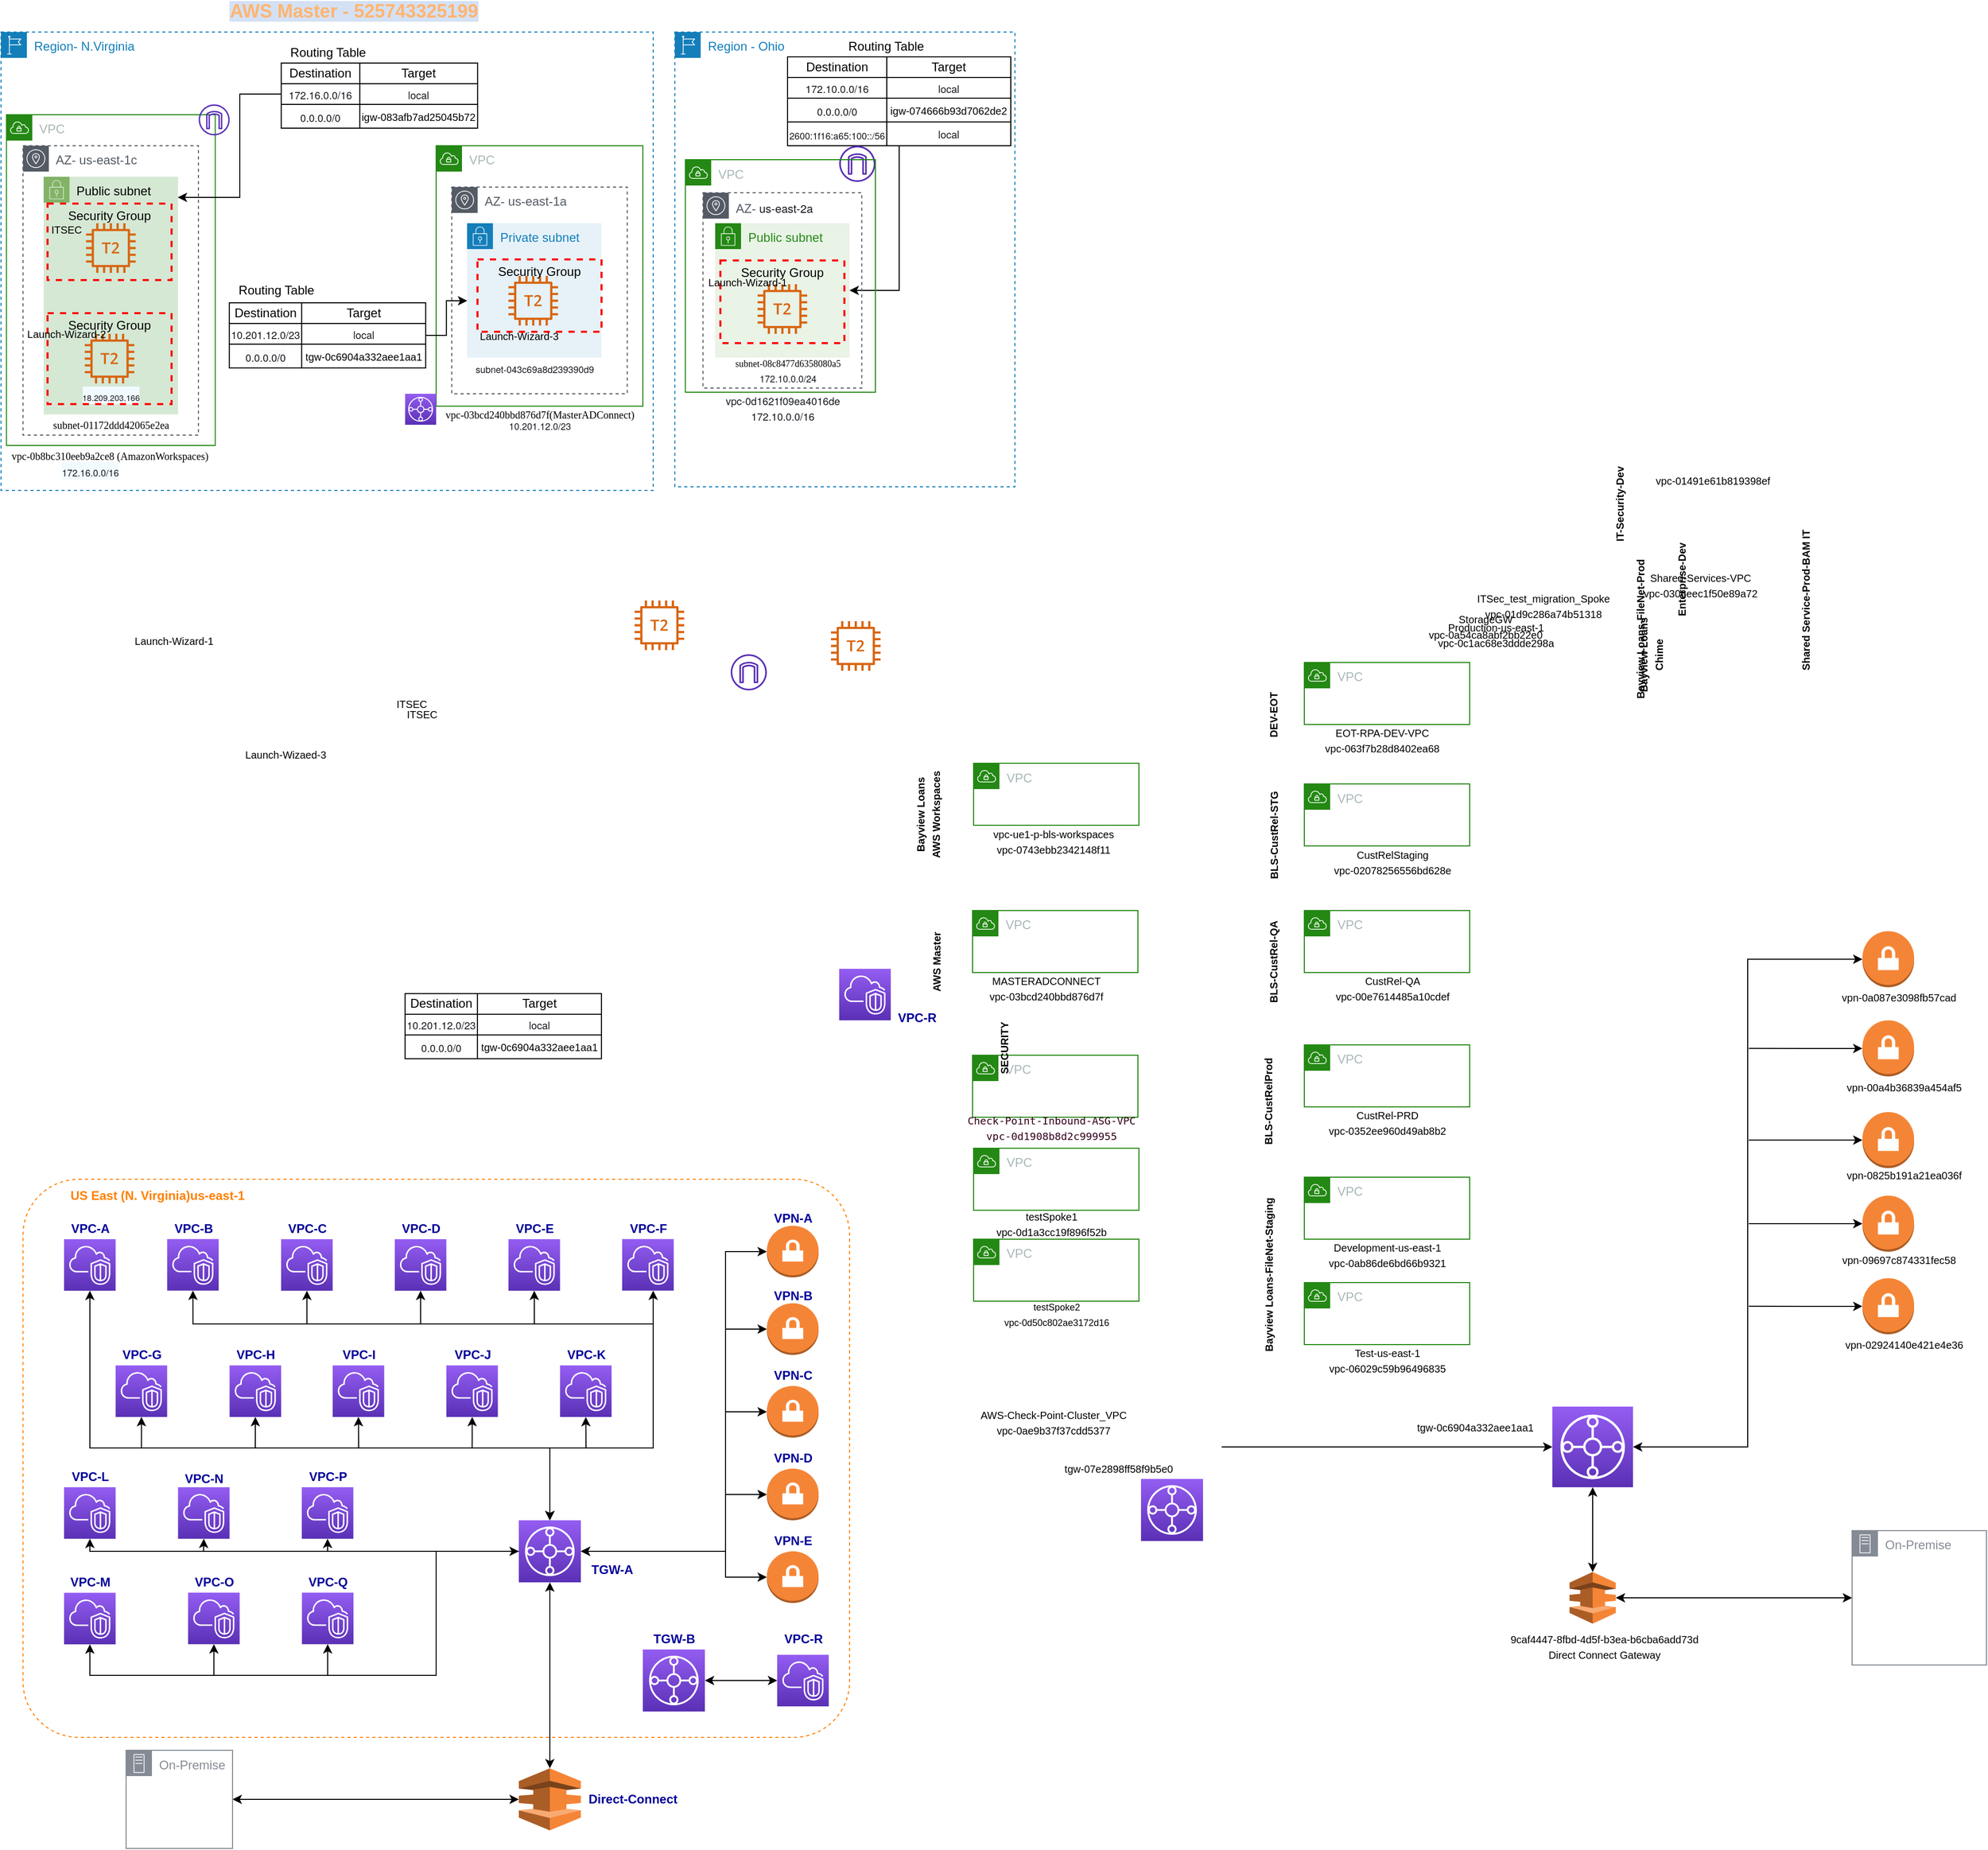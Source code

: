 <mxfile version="14.7.0" type="github">
  <diagram id="eksj7m2vn0qDqSCLLo_n" name="Page-1">
    <mxGraphModel dx="2201" dy="1294" grid="0" gridSize="10" guides="1" tooltips="1" connect="1" arrows="1" fold="1" page="0" pageScale="1" pageWidth="850" pageHeight="1100" background="none" math="0" shadow="0">
      <root>
        <mxCell id="0" />
        <mxCell id="1" parent="0" />
        <mxCell id="OF8LOPhTF82KZLXo9wo0-91" style="edgeStyle=orthogonalEdgeStyle;rounded=0;orthogonalLoop=1;jettySize=auto;html=1;startArrow=classic;startFill=1;endArrow=none;endFill=0;" parent="1" source="OF8LOPhTF82KZLXo9wo0-1" edge="1">
          <mxGeometry relative="1" as="geometry">
            <mxPoint x="280" y="919" as="targetPoint" />
          </mxGeometry>
        </mxCell>
        <mxCell id="OF8LOPhTF82KZLXo9wo0-130" style="edgeStyle=orthogonalEdgeStyle;rounded=0;orthogonalLoop=1;jettySize=auto;html=1;entryX=0.5;entryY=0;entryDx=0;entryDy=0;entryPerimeter=0;startArrow=classic;startFill=1;endArrow=classic;endFill=1;" parent="1" source="OF8LOPhTF82KZLXo9wo0-1" target="OF8LOPhTF82KZLXo9wo0-122" edge="1">
          <mxGeometry relative="1" as="geometry" />
        </mxCell>
        <mxCell id="OF8LOPhTF82KZLXo9wo0-1" value="" style="points=[[0,0,0],[0.25,0,0],[0.5,0,0],[0.75,0,0],[1,0,0],[0,1,0],[0.25,1,0],[0.5,1,0],[0.75,1,0],[1,1,0],[0,0.25,0],[0,0.5,0],[0,0.75,0],[1,0.25,0],[1,0.5,0],[1,0.75,0]];outlineConnect=0;fontColor=#232F3E;gradientColor=#945DF2;gradientDirection=north;fillColor=#5A30B5;strokeColor=#ffffff;dashed=0;verticalLabelPosition=bottom;verticalAlign=top;align=center;html=1;fontSize=12;fontStyle=0;aspect=fixed;shape=mxgraph.aws4.resourceIcon;resIcon=mxgraph.aws4.transit_gateway;" parent="1" vertex="1">
          <mxGeometry x="600" y="880" width="78" height="78" as="geometry" />
        </mxCell>
        <mxCell id="OF8LOPhTF82KZLXo9wo0-3" value="VPC" style="points=[[0,0],[0.25,0],[0.5,0],[0.75,0],[1,0],[1,0.25],[1,0.5],[1,0.75],[1,1],[0.75,1],[0.5,1],[0.25,1],[0,1],[0,0.75],[0,0.5],[0,0.25]];outlineConnect=0;gradientColor=none;html=1;whiteSpace=wrap;fontSize=12;fontStyle=0;shape=mxgraph.aws4.group;grIcon=mxgraph.aws4.group_vpc;strokeColor=#248814;fillColor=none;verticalAlign=top;align=left;spacingLeft=30;fontColor=#AAB7B8;dashed=0;" parent="1" vertex="1">
          <mxGeometry x="360" y="400" width="160" height="60" as="geometry" />
        </mxCell>
        <mxCell id="OF8LOPhTF82KZLXo9wo0-4" value="VPC" style="points=[[0,0],[0.25,0],[0.5,0],[0.75,0],[1,0],[1,0.25],[1,0.5],[1,0.75],[1,1],[0.75,1],[0.5,1],[0.25,1],[0,1],[0,0.75],[0,0.5],[0,0.25]];outlineConnect=0;gradientColor=none;html=1;whiteSpace=wrap;fontSize=12;fontStyle=0;shape=mxgraph.aws4.group;grIcon=mxgraph.aws4.group_vpc;strokeColor=#248814;fillColor=none;verticalAlign=top;align=left;spacingLeft=30;fontColor=#AAB7B8;dashed=0;" parent="1" vertex="1">
          <mxGeometry x="360" y="160" width="160" height="60" as="geometry" />
        </mxCell>
        <mxCell id="OF8LOPhTF82KZLXo9wo0-14" value="VPC" style="points=[[0,0],[0.25,0],[0.5,0],[0.75,0],[1,0],[1,0.25],[1,0.5],[1,0.75],[1,1],[0.75,1],[0.5,1],[0.25,1],[0,1],[0,0.75],[0,0.5],[0,0.25]];outlineConnect=0;gradientColor=none;html=1;whiteSpace=wrap;fontSize=12;fontStyle=0;shape=mxgraph.aws4.group;grIcon=mxgraph.aws4.group_vpc;strokeColor=#248814;fillColor=none;verticalAlign=top;align=left;spacingLeft=30;fontColor=#AAB7B8;dashed=0;" parent="1" vertex="1">
          <mxGeometry x="360" y="658" width="160" height="60" as="geometry" />
        </mxCell>
        <mxCell id="OF8LOPhTF82KZLXo9wo0-16" value="VPC" style="points=[[0,0],[0.25,0],[0.5,0],[0.75,0],[1,0],[1,0.25],[1,0.5],[1,0.75],[1,1],[0.75,1],[0.5,1],[0.25,1],[0,1],[0,0.75],[0,0.5],[0,0.25]];outlineConnect=0;gradientColor=none;html=1;whiteSpace=wrap;fontSize=12;fontStyle=0;shape=mxgraph.aws4.group;grIcon=mxgraph.aws4.group_vpc;strokeColor=#248814;fillColor=none;verticalAlign=top;align=left;spacingLeft=30;fontColor=#AAB7B8;dashed=0;" parent="1" vertex="1">
          <mxGeometry x="360" y="530" width="160" height="60" as="geometry" />
        </mxCell>
        <mxCell id="OF8LOPhTF82KZLXo9wo0-17" value="VPC" style="points=[[0,0],[0.25,0],[0.5,0],[0.75,0],[1,0],[1,0.25],[1,0.5],[1,0.75],[1,1],[0.75,1],[0.5,1],[0.25,1],[0,1],[0,0.75],[0,0.5],[0,0.25]];outlineConnect=0;gradientColor=none;html=1;whiteSpace=wrap;fontSize=12;fontStyle=0;shape=mxgraph.aws4.group;grIcon=mxgraph.aws4.group_vpc;strokeColor=#248814;fillColor=none;verticalAlign=top;align=left;spacingLeft=30;fontColor=#AAB7B8;dashed=0;" parent="1" vertex="1">
          <mxGeometry x="360" y="277.5" width="160" height="60" as="geometry" />
        </mxCell>
        <mxCell id="OF8LOPhTF82KZLXo9wo0-20" value="VPC" style="points=[[0,0],[0.25,0],[0.5,0],[0.75,0],[1,0],[1,0.25],[1,0.5],[1,0.75],[1,1],[0.75,1],[0.5,1],[0.25,1],[0,1],[0,0.75],[0,0.5],[0,0.25]];outlineConnect=0;gradientColor=none;html=1;whiteSpace=wrap;fontSize=12;fontStyle=0;shape=mxgraph.aws4.group;grIcon=mxgraph.aws4.group_vpc;strokeColor=#248814;fillColor=none;verticalAlign=top;align=left;spacingLeft=30;fontColor=#AAB7B8;dashed=0;" parent="1" vertex="1">
          <mxGeometry x="360" y="760" width="160" height="60" as="geometry" />
        </mxCell>
        <mxCell id="OF8LOPhTF82KZLXo9wo0-21" value="VPC" style="points=[[0,0],[0.25,0],[0.5,0],[0.75,0],[1,0],[1,0.25],[1,0.5],[1,0.75],[1,1],[0.75,1],[0.5,1],[0.25,1],[0,1],[0,0.75],[0,0.5],[0,0.25]];outlineConnect=0;gradientColor=none;html=1;whiteSpace=wrap;fontSize=12;fontStyle=0;shape=mxgraph.aws4.group;grIcon=mxgraph.aws4.group_vpc;strokeColor=#248814;fillColor=none;verticalAlign=top;align=left;spacingLeft=30;fontColor=#AAB7B8;dashed=0;" parent="1" vertex="1">
          <mxGeometry x="40" y="257.5" width="160" height="60" as="geometry" />
        </mxCell>
        <mxCell id="OF8LOPhTF82KZLXo9wo0-22" value="VPC" style="points=[[0,0],[0.25,0],[0.5,0],[0.75,0],[1,0],[1,0.25],[1,0.5],[1,0.75],[1,1],[0.75,1],[0.5,1],[0.25,1],[0,1],[0,0.75],[0,0.5],[0,0.25]];outlineConnect=0;gradientColor=none;html=1;whiteSpace=wrap;fontSize=12;fontStyle=0;shape=mxgraph.aws4.group;grIcon=mxgraph.aws4.group_vpc;strokeColor=#248814;fillColor=none;verticalAlign=top;align=left;spacingLeft=30;fontColor=#AAB7B8;dashed=0;" parent="1" vertex="1">
          <mxGeometry x="39" y="400" width="160" height="60" as="geometry" />
        </mxCell>
        <mxCell id="OF8LOPhTF82KZLXo9wo0-23" value="VPC" style="points=[[0,0],[0.25,0],[0.5,0],[0.75,0],[1,0],[1,0.25],[1,0.5],[1,0.75],[1,1],[0.75,1],[0.5,1],[0.25,1],[0,1],[0,0.75],[0,0.5],[0,0.25]];outlineConnect=0;gradientColor=none;html=1;whiteSpace=wrap;fontSize=12;fontStyle=0;shape=mxgraph.aws4.group;grIcon=mxgraph.aws4.group_vpc;strokeColor=#248814;fillColor=none;verticalAlign=top;align=left;spacingLeft=30;fontColor=#AAB7B8;dashed=0;" parent="1" vertex="1">
          <mxGeometry x="39" y="540" width="160" height="60" as="geometry" />
        </mxCell>
        <mxCell id="OF8LOPhTF82KZLXo9wo0-24" value="VPC" style="points=[[0,0],[0.25,0],[0.5,0],[0.75,0],[1,0],[1,0.25],[1,0.5],[1,0.75],[1,1],[0.75,1],[0.5,1],[0.25,1],[0,1],[0,0.75],[0,0.5],[0,0.25]];outlineConnect=0;gradientColor=none;html=1;whiteSpace=wrap;fontSize=12;fontStyle=0;shape=mxgraph.aws4.group;grIcon=mxgraph.aws4.group_vpc;strokeColor=#248814;fillColor=none;verticalAlign=top;align=left;spacingLeft=30;fontColor=#AAB7B8;dashed=0;" parent="1" vertex="1">
          <mxGeometry x="40" y="630" width="160" height="60" as="geometry" />
        </mxCell>
        <mxCell id="OF8LOPhTF82KZLXo9wo0-25" value="VPC" style="points=[[0,0],[0.25,0],[0.5,0],[0.75,0],[1,0],[1,0.25],[1,0.5],[1,0.75],[1,1],[0.75,1],[0.5,1],[0.25,1],[0,1],[0,0.75],[0,0.5],[0,0.25]];outlineConnect=0;gradientColor=none;html=1;whiteSpace=wrap;fontSize=12;fontStyle=0;shape=mxgraph.aws4.group;grIcon=mxgraph.aws4.group_vpc;strokeColor=#248814;fillColor=none;verticalAlign=top;align=left;spacingLeft=30;fontColor=#AAB7B8;dashed=0;" parent="1" vertex="1">
          <mxGeometry x="40" y="718" width="160" height="60" as="geometry" />
        </mxCell>
        <mxCell id="OF8LOPhTF82KZLXo9wo0-27" value="&lt;font style=&quot;font-size: 10px&quot;&gt;tgw-0c6904a332aee1aa1&lt;/font&gt;" style="text;html=1;resizable=0;autosize=1;align=center;verticalAlign=middle;points=[];fillColor=none;strokeColor=none;rounded=0;" parent="1" vertex="1">
          <mxGeometry x="460" y="890" width="130" height="20" as="geometry" />
        </mxCell>
        <mxCell id="OF8LOPhTF82KZLXo9wo0-28" value="&lt;font style=&quot;font-size: 10px&quot;&gt;&lt;span&gt;AWS-Check-Point-Cluster_VPC&lt;/span&gt;&lt;br&gt;&lt;span&gt;vpc-0ae9b37f37cdd5377&lt;/span&gt;&lt;br&gt;&lt;/font&gt;" style="text;html=1;resizable=0;autosize=1;align=center;verticalAlign=middle;points=[];fillColor=none;strokeColor=none;rounded=0;" parent="1" vertex="1">
          <mxGeometry x="37" y="880" width="160" height="30" as="geometry" />
        </mxCell>
        <mxCell id="OF8LOPhTF82KZLXo9wo0-30" value="&lt;font style=&quot;font-size: 9px&quot;&gt;&lt;span&gt;testSpoke2&lt;/span&gt;&lt;br&gt;&lt;span&gt;vpc-0d50c802ae3172d16&lt;/span&gt;&lt;br&gt;&lt;/font&gt;" style="text;html=1;resizable=0;autosize=1;align=center;verticalAlign=middle;points=[];fillColor=none;strokeColor=none;rounded=0;" parent="1" vertex="1">
          <mxGeometry x="60" y="775" width="120" height="30" as="geometry" />
        </mxCell>
        <mxCell id="OF8LOPhTF82KZLXo9wo0-31" value="&lt;font style=&quot;font-size: 10px&quot;&gt;&lt;span&gt;testSpoke1&lt;/span&gt;&lt;br&gt;&lt;span&gt;vpc-0d1a3cc19f896f52b&lt;/span&gt;&lt;br&gt;&lt;/font&gt;" style="text;html=1;resizable=0;autosize=1;align=center;verticalAlign=middle;points=[];fillColor=none;strokeColor=none;rounded=0;" parent="1" vertex="1">
          <mxGeometry x="55" y="688" width="120" height="30" as="geometry" />
        </mxCell>
        <mxCell id="OF8LOPhTF82KZLXo9wo0-32" value="&lt;font face=&quot;monospace&quot; size=&quot;1&quot; color=&quot;#33001a&quot;&gt;Check-Point-Inbound-ASG-VPC&lt;br&gt;vpc-0d1908b8d2c999955&lt;br&gt;&lt;/font&gt;" style="text;html=1;resizable=0;autosize=1;align=center;verticalAlign=middle;points=[];fillColor=none;strokeColor=none;rounded=0;" parent="1" vertex="1">
          <mxGeometry x="35" y="595" width="160" height="30" as="geometry" />
        </mxCell>
        <mxCell id="OF8LOPhTF82KZLXo9wo0-33" value="&lt;font style=&quot;font-size: 10px&quot;&gt;&lt;b&gt;SECURITY&lt;/b&gt;&lt;/font&gt;" style="text;html=1;resizable=0;autosize=1;align=center;verticalAlign=middle;points=[];fillColor=none;strokeColor=none;rounded=0;rotation=270;" parent="1" vertex="1">
          <mxGeometry x="35" y="523.38" width="70" height="20" as="geometry" />
        </mxCell>
        <mxCell id="OF8LOPhTF82KZLXo9wo0-34" value="&lt;font&gt;&lt;span style=&quot;font-size: 10px&quot;&gt;MASTERADCONNECT&lt;/span&gt;&lt;br&gt;&lt;span style=&quot;font-size: 10px&quot;&gt;vpc-03bcd240bbd876d7f&lt;/span&gt;&lt;br&gt;&lt;/font&gt;" style="text;html=1;resizable=0;autosize=1;align=center;verticalAlign=middle;points=[];fillColor=none;strokeColor=none;rounded=0;" parent="1" vertex="1">
          <mxGeometry x="45" y="460" width="130" height="30" as="geometry" />
        </mxCell>
        <mxCell id="OF8LOPhTF82KZLXo9wo0-51" value="&lt;font style=&quot;font-size: 10px&quot;&gt;&lt;b&gt;AWS Master&lt;/b&gt;&lt;/font&gt;" style="text;html=1;resizable=0;autosize=1;align=center;verticalAlign=middle;points=[];fillColor=none;strokeColor=none;rounded=0;rotation=270;" parent="1" vertex="1">
          <mxGeometry x="-31" y="440" width="70" height="20" as="geometry" />
        </mxCell>
        <mxCell id="OF8LOPhTF82KZLXo9wo0-52" value="&lt;font&gt;&lt;span style=&quot;font-size: 10px&quot;&gt;vpc-ue1-p-bls-workspaces&lt;/span&gt;&lt;br&gt;&lt;span style=&quot;font-size: 10px&quot;&gt;vpc-0743ebb2342148f11&lt;/span&gt;&lt;br&gt;&lt;/font&gt;" style="text;html=1;resizable=0;autosize=1;align=center;verticalAlign=middle;points=[];fillColor=none;strokeColor=none;rounded=0;" parent="1" vertex="1">
          <mxGeometry x="52" y="317.5" width="130" height="30" as="geometry" />
        </mxCell>
        <mxCell id="OF8LOPhTF82KZLXo9wo0-53" value="&lt;font&gt;&lt;span style=&quot;font-size: 10px&quot;&gt;Launch-Wizard-1&lt;/span&gt;&lt;br&gt;&lt;/font&gt;" style="text;html=1;resizable=0;autosize=1;align=center;verticalAlign=middle;points=[];fillColor=none;strokeColor=none;rounded=0;" parent="1" vertex="1">
          <mxGeometry x="-777" y="130" width="86" height="18" as="geometry" />
        </mxCell>
        <mxCell id="OF8LOPhTF82KZLXo9wo0-54" value="&lt;font&gt;&lt;span style=&quot;font-size: 10px&quot;&gt;Production-us-east-1&lt;/span&gt;&lt;br&gt;&lt;span style=&quot;font-size: 10px&quot;&gt;vpc-0c1ac68e3ddde298a&lt;/span&gt;&lt;br&gt;&lt;/font&gt;" style="text;html=1;resizable=0;autosize=1;align=center;verticalAlign=middle;points=[];fillColor=none;strokeColor=none;rounded=0;" parent="1" vertex="1">
          <mxGeometry x="480" y="118" width="130" height="30" as="geometry" />
        </mxCell>
        <mxCell id="OF8LOPhTF82KZLXo9wo0-55" value="&lt;font&gt;&lt;span style=&quot;font-size: 10px&quot;&gt;Shared-Services-VPC&lt;/span&gt;&lt;br&gt;&lt;span style=&quot;font-size: 10px&quot;&gt;vpc-0306eec1f50e89a72&lt;/span&gt;&lt;br&gt;&lt;/font&gt;" style="text;html=1;resizable=0;autosize=1;align=center;verticalAlign=middle;points=[];fillColor=none;strokeColor=none;rounded=0;" parent="1" vertex="1">
          <mxGeometry x="678" y="70" width="130" height="30" as="geometry" />
        </mxCell>
        <mxCell id="OF8LOPhTF82KZLXo9wo0-57" value="&lt;font&gt;&lt;span style=&quot;font-size: 10px&quot;&gt;vpc-01491e61b819398ef&lt;/span&gt;&lt;br&gt;&lt;/font&gt;" style="text;html=1;resizable=0;autosize=1;align=center;verticalAlign=middle;points=[];fillColor=none;strokeColor=none;rounded=0;" parent="1" vertex="1">
          <mxGeometry x="690" y="-26.5" width="130" height="20" as="geometry" />
        </mxCell>
        <mxCell id="OF8LOPhTF82KZLXo9wo0-60" value="&lt;span style=&quot;font-size: 10px&quot;&gt;&lt;b&gt;Bayview Loans&lt;br&gt;AWS Workspaces&lt;/b&gt;&lt;/span&gt;" style="text;html=1;resizable=0;autosize=1;align=center;verticalAlign=middle;points=[];fillColor=none;strokeColor=none;rounded=0;rotation=270;" parent="1" vertex="1">
          <mxGeometry x="-55" y="292.5" width="100" height="30" as="geometry" />
        </mxCell>
        <mxCell id="OF8LOPhTF82KZLXo9wo0-63" value="&lt;span style=&quot;font-size: 10px&quot;&gt;&lt;b&gt;Bayview Loans&lt;br&gt;Chime&lt;br&gt;&lt;/b&gt;&lt;/span&gt;" style="text;html=1;resizable=0;autosize=1;align=center;verticalAlign=middle;points=[];fillColor=none;strokeColor=none;rounded=0;rotation=270;" parent="1" vertex="1">
          <mxGeometry x="650" y="138" width="90" height="30" as="geometry" />
        </mxCell>
        <mxCell id="OF8LOPhTF82KZLXo9wo0-65" value="&lt;b style=&quot;font-size: 10px&quot;&gt;Bayview Loans-&lt;/b&gt;&lt;span style=&quot;font-size: 10px&quot;&gt;&lt;b&gt;FileNet-Prod&lt;/b&gt;&lt;/span&gt;" style="text;html=1;resizable=0;autosize=1;align=center;verticalAlign=middle;points=[];fillColor=none;strokeColor=none;rounded=0;rotation=270;" parent="1" vertex="1">
          <mxGeometry x="610" y="118" width="150" height="20" as="geometry" />
        </mxCell>
        <mxCell id="OF8LOPhTF82KZLXo9wo0-66" value="&lt;font&gt;&lt;span style=&quot;font-size: 10px&quot;&gt;Test-us-east-1&lt;/span&gt;&lt;br&gt;&lt;span style=&quot;font-size: 10px&quot;&gt;vpc-06029c59b96496835&lt;/span&gt;&lt;br&gt;&lt;/font&gt;" style="text;html=1;resizable=0;autosize=1;align=center;verticalAlign=middle;points=[];fillColor=none;strokeColor=none;rounded=0;" parent="1" vertex="1">
          <mxGeometry x="375" y="820" width="130" height="30" as="geometry" />
        </mxCell>
        <mxCell id="OF8LOPhTF82KZLXo9wo0-67" value="&lt;font&gt;&lt;span style=&quot;font-size: 10px&quot;&gt;Development-us-east-1&lt;/span&gt;&lt;br&gt;&lt;span style=&quot;font-size: 10px&quot;&gt;vpc-0ab86de6bd66b9321&lt;/span&gt;&lt;br&gt;&lt;/font&gt;" style="text;html=1;resizable=0;autosize=1;align=center;verticalAlign=middle;points=[];fillColor=none;strokeColor=none;rounded=0;" parent="1" vertex="1">
          <mxGeometry x="375" y="718" width="130" height="30" as="geometry" />
        </mxCell>
        <mxCell id="OF8LOPhTF82KZLXo9wo0-68" value="&lt;b style=&quot;font-size: 10px&quot;&gt;Bayview Loans-&lt;/b&gt;&lt;span style=&quot;font-size: 10px&quot;&gt;&lt;b&gt;FileNet-Staging&lt;/b&gt;&lt;/span&gt;" style="text;html=1;resizable=0;autosize=1;align=center;verticalAlign=middle;points=[];fillColor=none;strokeColor=none;rounded=0;rotation=270;" parent="1" vertex="1">
          <mxGeometry x="245" y="742.75" width="160" height="20" as="geometry" />
        </mxCell>
        <mxCell id="OF8LOPhTF82KZLXo9wo0-69" value="&lt;font&gt;&lt;span style=&quot;font-size: 10px&quot;&gt;CustRel-PRD&lt;/span&gt;&lt;br&gt;&lt;span style=&quot;font-size: 10px&quot;&gt;vpc-0352ee960d49ab8b2&lt;/span&gt;&lt;br&gt;&lt;/font&gt;" style="text;html=1;resizable=0;autosize=1;align=center;verticalAlign=middle;points=[];fillColor=none;strokeColor=none;rounded=0;" parent="1" vertex="1">
          <mxGeometry x="375" y="590" width="130" height="30" as="geometry" />
        </mxCell>
        <mxCell id="OF8LOPhTF82KZLXo9wo0-70" value="&lt;font&gt;&lt;span style=&quot;font-size: 10px&quot;&gt;CustRel-QA&lt;/span&gt;&lt;br&gt;&lt;span style=&quot;font-size: 10px&quot;&gt;vpc-00e7614485a10cdef&lt;/span&gt;&lt;br&gt;&lt;/font&gt;" style="text;html=1;resizable=0;autosize=1;align=center;verticalAlign=middle;points=[];fillColor=none;strokeColor=none;rounded=0;" parent="1" vertex="1">
          <mxGeometry x="380" y="460" width="130" height="30" as="geometry" />
        </mxCell>
        <mxCell id="OF8LOPhTF82KZLXo9wo0-72" value="&lt;span style=&quot;font-size: 10px&quot;&gt;&lt;b&gt;BLS-CustRelProd&lt;br&gt;&lt;/b&gt;&lt;/span&gt;" style="text;html=1;resizable=0;autosize=1;align=center;verticalAlign=middle;points=[];fillColor=none;strokeColor=none;rounded=0;rotation=270;" parent="1" vertex="1">
          <mxGeometry x="275" y="575" width="100" height="20" as="geometry" />
        </mxCell>
        <mxCell id="OF8LOPhTF82KZLXo9wo0-74" value="&lt;span style=&quot;font-size: 10px&quot;&gt;&lt;b&gt;BLS-CustRel-QA&lt;br&gt;&lt;/b&gt;&lt;/span&gt;" style="text;html=1;resizable=0;autosize=1;align=center;verticalAlign=middle;points=[];fillColor=none;strokeColor=none;rounded=0;rotation=270;" parent="1" vertex="1">
          <mxGeometry x="285" y="440" width="90" height="20" as="geometry" />
        </mxCell>
        <mxCell id="OF8LOPhTF82KZLXo9wo0-75" value="&lt;font&gt;&lt;span style=&quot;font-size: 10px&quot;&gt;CustRelStaging&lt;/span&gt;&lt;br&gt;&lt;span style=&quot;font-size: 10px&quot;&gt;vpc-02078256556bd628e&lt;/span&gt;&lt;br&gt;&lt;/font&gt;" style="text;html=1;resizable=0;autosize=1;align=center;verticalAlign=middle;points=[];fillColor=none;strokeColor=none;rounded=0;" parent="1" vertex="1">
          <mxGeometry x="380" y="337.5" width="130" height="30" as="geometry" />
        </mxCell>
        <mxCell id="OF8LOPhTF82KZLXo9wo0-77" value="&lt;span style=&quot;font-size: 10px&quot;&gt;&lt;b&gt;BLS-CustRel-STG&lt;br&gt;&lt;/b&gt;&lt;/span&gt;" style="text;html=1;resizable=0;autosize=1;align=center;verticalAlign=middle;points=[];fillColor=none;strokeColor=none;rounded=0;rotation=270;" parent="1" vertex="1">
          <mxGeometry x="280" y="317.5" width="100" height="20" as="geometry" />
        </mxCell>
        <mxCell id="OF8LOPhTF82KZLXo9wo0-78" value="&lt;font&gt;&lt;span style=&quot;font-size: 10px&quot;&gt;EOT-RPA-DEV-VPC&lt;/span&gt;&lt;br&gt;&lt;span style=&quot;font-size: 10px&quot;&gt;vpc-063f7b28d8402ea68&lt;/span&gt;&lt;br&gt;&lt;/font&gt;" style="text;html=1;resizable=0;autosize=1;align=center;verticalAlign=middle;points=[];fillColor=none;strokeColor=none;rounded=0;" parent="1" vertex="1">
          <mxGeometry x="370" y="220" width="130" height="30" as="geometry" />
        </mxCell>
        <mxCell id="OF8LOPhTF82KZLXo9wo0-80" value="&lt;span style=&quot;font-size: 10px&quot;&gt;&lt;b&gt;DEV-EOT&lt;br&gt;&lt;/b&gt;&lt;/span&gt;" style="text;html=1;resizable=0;autosize=1;align=center;verticalAlign=middle;points=[];fillColor=none;strokeColor=none;rounded=0;rotation=270;" parent="1" vertex="1">
          <mxGeometry x="300" y="201" width="60" height="20" as="geometry" />
        </mxCell>
        <mxCell id="OF8LOPhTF82KZLXo9wo0-81" value="&lt;font&gt;&lt;span style=&quot;font-size: 10px&quot;&gt;StorageGW&lt;/span&gt;&lt;br&gt;&lt;span style=&quot;font-size: 10px&quot;&gt;vpc-0a54ca8abf2bb22e0&lt;/span&gt;&lt;br&gt;&lt;/font&gt;" style="text;html=1;resizable=0;autosize=1;align=center;verticalAlign=middle;points=[];fillColor=none;strokeColor=none;rounded=0;" parent="1" vertex="1">
          <mxGeometry x="470" y="110" width="130" height="30" as="geometry" />
        </mxCell>
        <mxCell id="OF8LOPhTF82KZLXo9wo0-83" value="&lt;span style=&quot;font-size: 10px&quot;&gt;&lt;b&gt;Enterprise-Dev&lt;br&gt;&lt;/b&gt;&lt;/span&gt;" style="text;html=1;resizable=0;autosize=1;align=center;verticalAlign=middle;points=[];fillColor=none;strokeColor=none;rounded=0;rotation=270;" parent="1" vertex="1">
          <mxGeometry x="680" y="70" width="90" height="20" as="geometry" />
        </mxCell>
        <mxCell id="OF8LOPhTF82KZLXo9wo0-84" value="&lt;font&gt;&lt;span style=&quot;font-size: 10px&quot;&gt;ITSec_test_migration_Spoke&lt;/span&gt;&lt;br&gt;&lt;span style=&quot;font-size: 10px&quot;&gt;vpc-01d9c286a74b51318&lt;/span&gt;&lt;br&gt;&lt;/font&gt;" style="text;html=1;resizable=0;autosize=1;align=center;verticalAlign=middle;points=[];fillColor=none;strokeColor=none;rounded=0;" parent="1" vertex="1">
          <mxGeometry x="521.38" y="90" width="140" height="30" as="geometry" />
        </mxCell>
        <mxCell id="OF8LOPhTF82KZLXo9wo0-86" value="&lt;span style=&quot;font-size: 10px&quot;&gt;&lt;b&gt;IT-Security-Dev&lt;br&gt;&lt;/b&gt;&lt;/span&gt;" style="text;html=1;resizable=0;autosize=1;align=center;verticalAlign=middle;points=[];fillColor=none;strokeColor=none;rounded=0;rotation=270;" parent="1" vertex="1">
          <mxGeometry x="620" y="-3" width="90" height="20" as="geometry" />
        </mxCell>
        <mxCell id="OF8LOPhTF82KZLXo9wo0-88" value="&lt;span style=&quot;font-size: 10px&quot;&gt;&lt;b&gt;Shared Service-Prod-BAM IT&lt;br&gt;&lt;/b&gt;&lt;/span&gt;" style="text;html=1;resizable=0;autosize=1;align=center;verticalAlign=middle;points=[];fillColor=none;strokeColor=none;rounded=0;rotation=270;" parent="1" vertex="1">
          <mxGeometry x="770" y="90" width="150" height="20" as="geometry" />
        </mxCell>
        <mxCell id="OF8LOPhTF82KZLXo9wo0-120" style="edgeStyle=orthogonalEdgeStyle;rounded=0;orthogonalLoop=1;jettySize=auto;html=1;startArrow=classic;startFill=1;endArrow=none;endFill=0;" parent="1" source="OF8LOPhTF82KZLXo9wo0-106" edge="1">
          <mxGeometry relative="1" as="geometry">
            <mxPoint x="790" y="703.005" as="targetPoint" />
          </mxGeometry>
        </mxCell>
        <mxCell id="OF8LOPhTF82KZLXo9wo0-106" value="" style="outlineConnect=0;dashed=0;verticalLabelPosition=bottom;verticalAlign=top;align=center;html=1;shape=mxgraph.aws3.vpn_gateway;fillColor=#F58536;gradientColor=none;strokeColor=#FFB570;" parent="1" vertex="1">
          <mxGeometry x="900" y="675.88" width="50" height="54.25" as="geometry" />
        </mxCell>
        <mxCell id="OF8LOPhTF82KZLXo9wo0-117" style="edgeStyle=orthogonalEdgeStyle;rounded=0;orthogonalLoop=1;jettySize=auto;html=1;entryX=1;entryY=0.5;entryDx=0;entryDy=0;entryPerimeter=0;startArrow=classic;startFill=1;endArrow=classic;endFill=1;" parent="1" source="OF8LOPhTF82KZLXo9wo0-107" target="OF8LOPhTF82KZLXo9wo0-1" edge="1">
          <mxGeometry relative="1" as="geometry" />
        </mxCell>
        <mxCell id="OF8LOPhTF82KZLXo9wo0-107" value="" style="outlineConnect=0;dashed=0;verticalLabelPosition=bottom;verticalAlign=top;align=center;html=1;shape=mxgraph.aws3.vpn_gateway;fillColor=#F58536;gradientColor=none;strokeColor=#FFB570;" parent="1" vertex="1">
          <mxGeometry x="900" y="420" width="50" height="54.25" as="geometry" />
        </mxCell>
        <mxCell id="OF8LOPhTF82KZLXo9wo0-118" style="edgeStyle=orthogonalEdgeStyle;rounded=0;orthogonalLoop=1;jettySize=auto;html=1;startArrow=classic;startFill=1;endArrow=none;endFill=0;" parent="1" source="OF8LOPhTF82KZLXo9wo0-108" edge="1">
          <mxGeometry relative="1" as="geometry">
            <mxPoint x="790" y="533.375" as="targetPoint" />
          </mxGeometry>
        </mxCell>
        <mxCell id="OF8LOPhTF82KZLXo9wo0-108" value="" style="outlineConnect=0;dashed=0;verticalLabelPosition=bottom;verticalAlign=top;align=center;html=1;shape=mxgraph.aws3.vpn_gateway;fillColor=#F58536;gradientColor=none;strokeColor=#FFB570;" parent="1" vertex="1">
          <mxGeometry x="900" y="506.25" width="50" height="54.25" as="geometry" />
        </mxCell>
        <mxCell id="OF8LOPhTF82KZLXo9wo0-119" style="edgeStyle=orthogonalEdgeStyle;rounded=0;orthogonalLoop=1;jettySize=auto;html=1;startArrow=classic;startFill=1;endArrow=none;endFill=0;" parent="1" source="OF8LOPhTF82KZLXo9wo0-109" edge="1">
          <mxGeometry relative="1" as="geometry">
            <mxPoint x="790" y="622.125" as="targetPoint" />
          </mxGeometry>
        </mxCell>
        <mxCell id="OF8LOPhTF82KZLXo9wo0-109" value="" style="outlineConnect=0;dashed=0;verticalLabelPosition=bottom;verticalAlign=top;align=center;html=1;shape=mxgraph.aws3.vpn_gateway;fillColor=#F58536;gradientColor=none;strokeColor=#FFB570;" parent="1" vertex="1">
          <mxGeometry x="900" y="595" width="50" height="54.25" as="geometry" />
        </mxCell>
        <mxCell id="OF8LOPhTF82KZLXo9wo0-121" style="edgeStyle=orthogonalEdgeStyle;rounded=0;orthogonalLoop=1;jettySize=auto;html=1;startArrow=classic;startFill=1;endArrow=none;endFill=0;" parent="1" source="OF8LOPhTF82KZLXo9wo0-110" edge="1">
          <mxGeometry relative="1" as="geometry">
            <mxPoint x="790" y="782.875" as="targetPoint" />
          </mxGeometry>
        </mxCell>
        <mxCell id="OF8LOPhTF82KZLXo9wo0-110" value="" style="outlineConnect=0;dashed=0;verticalLabelPosition=bottom;verticalAlign=top;align=center;html=1;shape=mxgraph.aws3.vpn_gateway;fillColor=#F58536;gradientColor=none;strokeColor=#FFB570;" parent="1" vertex="1">
          <mxGeometry x="900" y="755.75" width="50" height="54.25" as="geometry" />
        </mxCell>
        <mxCell id="OF8LOPhTF82KZLXo9wo0-112" value="&lt;font style=&quot;font-size: 10px&quot;&gt;vpn-02924140e421e4e36&lt;/font&gt;" style="text;html=1;resizable=0;autosize=1;align=center;verticalAlign=middle;points=[];fillColor=none;strokeColor=none;rounded=0;dashed=1;" parent="1" vertex="1">
          <mxGeometry x="875" y="810" width="130" height="20" as="geometry" />
        </mxCell>
        <mxCell id="OF8LOPhTF82KZLXo9wo0-113" value="&lt;font style=&quot;font-size: 10px&quot;&gt;vpn-0a087e3098fb57cad&lt;/font&gt;" style="text;html=1;resizable=0;autosize=1;align=center;verticalAlign=middle;points=[];fillColor=none;strokeColor=none;rounded=0;dashed=1;" parent="1" vertex="1">
          <mxGeometry x="870" y="474.25" width="130" height="20" as="geometry" />
        </mxCell>
        <mxCell id="OF8LOPhTF82KZLXo9wo0-114" value="&lt;font style=&quot;font-size: 10px&quot;&gt;vpn-0825b191a21ea036f&lt;/font&gt;" style="text;html=1;resizable=0;autosize=1;align=center;verticalAlign=middle;points=[];fillColor=none;strokeColor=none;rounded=0;dashed=1;" parent="1" vertex="1">
          <mxGeometry x="875" y="645.5" width="130" height="20" as="geometry" />
        </mxCell>
        <mxCell id="OF8LOPhTF82KZLXo9wo0-115" value="&lt;font style=&quot;font-size: 10px&quot;&gt;vpn-09697c874331fec58&lt;/font&gt;" style="text;html=1;resizable=0;autosize=1;align=center;verticalAlign=middle;points=[];fillColor=none;strokeColor=none;rounded=0;dashed=1;" parent="1" vertex="1">
          <mxGeometry x="870" y="728" width="130" height="20" as="geometry" />
        </mxCell>
        <mxCell id="OF8LOPhTF82KZLXo9wo0-116" value="&lt;font style=&quot;font-size: 10px&quot;&gt;vpn-00a4b36839a454af5&lt;/font&gt;" style="text;html=1;resizable=0;autosize=1;align=center;verticalAlign=middle;points=[];fillColor=none;strokeColor=none;rounded=0;dashed=1;" parent="1" vertex="1">
          <mxGeometry x="875" y="560.5" width="130" height="20" as="geometry" />
        </mxCell>
        <mxCell id="OF8LOPhTF82KZLXo9wo0-122" value="" style="outlineConnect=0;dashed=0;verticalLabelPosition=bottom;verticalAlign=top;align=center;html=1;shape=mxgraph.aws3.direct_connect;fillColor=#F58536;gradientColor=none;strokeColor=#FFB570;" parent="1" vertex="1">
          <mxGeometry x="616.63" y="1040" width="44.75" height="50" as="geometry" />
        </mxCell>
        <mxCell id="OF8LOPhTF82KZLXo9wo0-133" style="edgeStyle=orthogonalEdgeStyle;rounded=0;orthogonalLoop=1;jettySize=auto;html=1;entryX=1;entryY=0.5;entryDx=0;entryDy=0;entryPerimeter=0;startArrow=classic;startFill=1;endArrow=classic;endFill=1;" parent="1" source="OF8LOPhTF82KZLXo9wo0-125" target="OF8LOPhTF82KZLXo9wo0-122" edge="1">
          <mxGeometry relative="1" as="geometry" />
        </mxCell>
        <mxCell id="OF8LOPhTF82KZLXo9wo0-125" value="On-Premise" style="outlineConnect=0;gradientColor=none;html=1;whiteSpace=wrap;fontSize=12;fontStyle=0;shape=mxgraph.aws4.group;grIcon=mxgraph.aws4.group_on_premise;strokeColor=#858B94;fillColor=none;verticalAlign=top;align=left;spacingLeft=30;fontColor=#858B94;dashed=0;" parent="1" vertex="1">
          <mxGeometry x="890" y="1000" width="130" height="130" as="geometry" />
        </mxCell>
        <mxCell id="OF8LOPhTF82KZLXo9wo0-127" value="&lt;font style=&quot;font-size: 10px&quot;&gt;9caf4447-8fbd-4d5f-b3ea-b6cba6add73d&lt;/font&gt;" style="text;html=1;resizable=0;autosize=1;align=center;verticalAlign=middle;points=[];fillColor=none;strokeColor=none;rounded=0;" parent="1" vertex="1">
          <mxGeometry x="550" y="1095" width="200" height="20" as="geometry" />
        </mxCell>
        <mxCell id="OF8LOPhTF82KZLXo9wo0-128" value="" style="points=[[0,0,0],[0.25,0,0],[0.5,0,0],[0.75,0,0],[1,0,0],[0,1,0],[0.25,1,0],[0.5,1,0],[0.75,1,0],[1,1,0],[0,0.25,0],[0,0.5,0],[0,0.75,0],[1,0.25,0],[1,0.5,0],[1,0.75,0]];outlineConnect=0;fontColor=#232F3E;gradientColor=#945DF2;gradientDirection=north;fillColor=#5A30B5;strokeColor=#ffffff;dashed=0;verticalLabelPosition=bottom;verticalAlign=top;align=center;html=1;fontSize=12;fontStyle=0;aspect=fixed;shape=mxgraph.aws4.resourceIcon;resIcon=mxgraph.aws4.transit_gateway;" parent="1" vertex="1">
          <mxGeometry x="202" y="950" width="60" height="60" as="geometry" />
        </mxCell>
        <mxCell id="OF8LOPhTF82KZLXo9wo0-131" value="&lt;font style=&quot;font-size: 10px&quot;&gt;tgw-07e2898ff58f9b5e0&lt;/font&gt;" style="text;html=1;resizable=0;autosize=1;align=center;verticalAlign=middle;points=[];fillColor=none;strokeColor=none;rounded=0;" parent="1" vertex="1">
          <mxGeometry x="120" y="930" width="120" height="20" as="geometry" />
        </mxCell>
        <mxCell id="OF8LOPhTF82KZLXo9wo0-132" value="&lt;font style=&quot;font-size: 10px&quot;&gt;Direct Connect Gateway&lt;/font&gt;" style="text;html=1;resizable=0;autosize=1;align=center;verticalAlign=middle;points=[];fillColor=none;strokeColor=none;rounded=0;" parent="1" vertex="1">
          <mxGeometry x="590" y="1110" width="120" height="20" as="geometry" />
        </mxCell>
        <mxCell id="OF8LOPhTF82KZLXo9wo0-199" style="edgeStyle=orthogonalEdgeStyle;rounded=0;orthogonalLoop=1;jettySize=auto;html=1;entryX=0.5;entryY=0;entryDx=0;entryDy=0;entryPerimeter=0;startArrow=classic;startFill=1;endArrow=classic;endFill=1;" parent="1" source="OF8LOPhTF82KZLXo9wo0-153" target="OF8LOPhTF82KZLXo9wo0-190" edge="1">
          <mxGeometry relative="1" as="geometry">
            <Array as="points">
              <mxPoint x="-815" y="920" />
              <mxPoint x="-370" y="920" />
            </Array>
          </mxGeometry>
        </mxCell>
        <mxCell id="OF8LOPhTF82KZLXo9wo0-153" value="" style="points=[[0,0,0],[0.25,0,0],[0.5,0,0],[0.75,0,0],[1,0,0],[0,1,0],[0.25,1,0],[0.5,1,0],[0.75,1,0],[1,1,0],[0,0.25,0],[0,0.5,0],[0,0.75,0],[1,0.25,0],[1,0.5,0],[1,0.75,0]];outlineConnect=0;fontColor=#232F3E;gradientColor=#945DF2;gradientDirection=north;fillColor=#5A30B5;strokeColor=#ffffff;dashed=0;verticalLabelPosition=bottom;verticalAlign=top;align=center;html=1;fontSize=12;fontStyle=0;aspect=fixed;shape=mxgraph.aws4.resourceIcon;resIcon=mxgraph.aws4.vpc;" parent="1" vertex="1">
          <mxGeometry x="-840" y="718" width="49.87" height="49.87" as="geometry" />
        </mxCell>
        <mxCell id="OF8LOPhTF82KZLXo9wo0-211" style="edgeStyle=orthogonalEdgeStyle;rounded=0;orthogonalLoop=1;jettySize=auto;html=1;startArrow=classic;startFill=1;endArrow=none;endFill=0;" parent="1" source="OF8LOPhTF82KZLXo9wo0-156" edge="1">
          <mxGeometry relative="1" as="geometry">
            <mxPoint x="-605.065" y="800" as="targetPoint" />
          </mxGeometry>
        </mxCell>
        <mxCell id="OF8LOPhTF82KZLXo9wo0-156" value="" style="points=[[0,0,0],[0.25,0,0],[0.5,0,0],[0.75,0,0],[1,0,0],[0,1,0],[0.25,1,0],[0.5,1,0],[0.75,1,0],[1,1,0],[0,0.25,0],[0,0.5,0],[0,0.75,0],[1,0.25,0],[1,0.5,0],[1,0.75,0]];outlineConnect=0;fontColor=#232F3E;gradientColor=#945DF2;gradientDirection=north;fillColor=#5A30B5;strokeColor=#ffffff;dashed=0;verticalLabelPosition=bottom;verticalAlign=top;align=center;html=1;fontSize=12;fontStyle=0;aspect=fixed;shape=mxgraph.aws4.resourceIcon;resIcon=mxgraph.aws4.vpc;" parent="1" vertex="1">
          <mxGeometry x="-630" y="718" width="49.87" height="49.87" as="geometry" />
        </mxCell>
        <mxCell id="OF8LOPhTF82KZLXo9wo0-205" style="edgeStyle=orthogonalEdgeStyle;rounded=0;orthogonalLoop=1;jettySize=auto;html=1;exitX=0.5;exitY=1;exitDx=0;exitDy=0;exitPerimeter=0;entryX=0.5;entryY=0;entryDx=0;entryDy=0;entryPerimeter=0;startArrow=classic;startFill=1;endArrow=classic;endFill=1;" parent="1" source="OF8LOPhTF82KZLXo9wo0-157" target="OF8LOPhTF82KZLXo9wo0-190" edge="1">
          <mxGeometry relative="1" as="geometry">
            <Array as="points">
              <mxPoint x="-715" y="800" />
              <mxPoint x="-270" y="800" />
              <mxPoint x="-270" y="920" />
              <mxPoint x="-370" y="920" />
            </Array>
          </mxGeometry>
        </mxCell>
        <mxCell id="OF8LOPhTF82KZLXo9wo0-157" value="" style="points=[[0,0,0],[0.25,0,0],[0.5,0,0],[0.75,0,0],[1,0,0],[0,1,0],[0.25,1,0],[0.5,1,0],[0.75,1,0],[1,1,0],[0,0.25,0],[0,0.5,0],[0,0.75,0],[1,0.25,0],[1,0.5,0],[1,0.75,0]];outlineConnect=0;fontColor=#232F3E;gradientColor=#945DF2;gradientDirection=north;fillColor=#5A30B5;strokeColor=#ffffff;dashed=0;verticalLabelPosition=bottom;verticalAlign=top;align=center;html=1;fontSize=12;fontStyle=0;aspect=fixed;shape=mxgraph.aws4.resourceIcon;resIcon=mxgraph.aws4.vpc;" parent="1" vertex="1">
          <mxGeometry x="-740.26" y="717.88" width="49.87" height="49.87" as="geometry" />
        </mxCell>
        <mxCell id="OF8LOPhTF82KZLXo9wo0-203" style="edgeStyle=orthogonalEdgeStyle;rounded=0;orthogonalLoop=1;jettySize=auto;html=1;entryX=0.5;entryY=0;entryDx=0;entryDy=0;entryPerimeter=0;startArrow=classic;startFill=1;endArrow=classic;endFill=1;" parent="1" source="OF8LOPhTF82KZLXo9wo0-158" target="OF8LOPhTF82KZLXo9wo0-190" edge="1">
          <mxGeometry relative="1" as="geometry">
            <Array as="points">
              <mxPoint x="-270" y="920" />
              <mxPoint x="-370" y="920" />
            </Array>
          </mxGeometry>
        </mxCell>
        <mxCell id="OF8LOPhTF82KZLXo9wo0-158" value="" style="points=[[0,0,0],[0.25,0,0],[0.5,0,0],[0.75,0,0],[1,0,0],[0,1,0],[0.25,1,0],[0.5,1,0],[0.75,1,0],[1,1,0],[0,0.25,0],[0,0.5,0],[0,0.75,0],[1,0.25,0],[1,0.5,0],[1,0.75,0]];outlineConnect=0;fontColor=#232F3E;gradientColor=#945DF2;gradientDirection=north;fillColor=#5A30B5;strokeColor=#ffffff;dashed=0;verticalLabelPosition=bottom;verticalAlign=top;align=center;html=1;fontSize=12;fontStyle=0;aspect=fixed;shape=mxgraph.aws4.resourceIcon;resIcon=mxgraph.aws4.vpc;" parent="1" vertex="1">
          <mxGeometry x="-300" y="717.88" width="49.87" height="49.87" as="geometry" />
        </mxCell>
        <mxCell id="OF8LOPhTF82KZLXo9wo0-209" style="edgeStyle=orthogonalEdgeStyle;rounded=0;orthogonalLoop=1;jettySize=auto;html=1;exitX=0.5;exitY=1;exitDx=0;exitDy=0;exitPerimeter=0;startArrow=classic;startFill=1;endArrow=none;endFill=0;" parent="1" source="OF8LOPhTF82KZLXo9wo0-159" edge="1">
          <mxGeometry relative="1" as="geometry">
            <mxPoint x="-385" y="800" as="targetPoint" />
          </mxGeometry>
        </mxCell>
        <mxCell id="OF8LOPhTF82KZLXo9wo0-159" value="" style="points=[[0,0,0],[0.25,0,0],[0.5,0,0],[0.75,0,0],[1,0,0],[0,1,0],[0.25,1,0],[0.5,1,0],[0.75,1,0],[1,1,0],[0,0.25,0],[0,0.5,0],[0,0.75,0],[1,0.25,0],[1,0.5,0],[1,0.75,0]];outlineConnect=0;fontColor=#232F3E;gradientColor=#945DF2;gradientDirection=north;fillColor=#5A30B5;strokeColor=#ffffff;dashed=0;verticalLabelPosition=bottom;verticalAlign=top;align=center;html=1;fontSize=12;fontStyle=0;aspect=fixed;shape=mxgraph.aws4.resourceIcon;resIcon=mxgraph.aws4.vpc;" parent="1" vertex="1">
          <mxGeometry x="-410" y="718" width="49.87" height="49.87" as="geometry" />
        </mxCell>
        <mxCell id="OF8LOPhTF82KZLXo9wo0-210" style="edgeStyle=orthogonalEdgeStyle;rounded=0;orthogonalLoop=1;jettySize=auto;html=1;startArrow=classic;startFill=1;endArrow=none;endFill=0;" parent="1" source="OF8LOPhTF82KZLXo9wo0-160" edge="1">
          <mxGeometry relative="1" as="geometry">
            <mxPoint x="-495.065" y="800" as="targetPoint" />
          </mxGeometry>
        </mxCell>
        <mxCell id="OF8LOPhTF82KZLXo9wo0-160" value="" style="points=[[0,0,0],[0.25,0,0],[0.5,0,0],[0.75,0,0],[1,0,0],[0,1,0],[0.25,1,0],[0.5,1,0],[0.75,1,0],[1,1,0],[0,0.25,0],[0,0.5,0],[0,0.75,0],[1,0.25,0],[1,0.5,0],[1,0.75,0]];outlineConnect=0;fontColor=#232F3E;gradientColor=#945DF2;gradientDirection=north;fillColor=#5A30B5;strokeColor=#ffffff;dashed=0;verticalLabelPosition=bottom;verticalAlign=top;align=center;html=1;fontSize=12;fontStyle=0;aspect=fixed;shape=mxgraph.aws4.resourceIcon;resIcon=mxgraph.aws4.vpc;" parent="1" vertex="1">
          <mxGeometry x="-520" y="718" width="49.87" height="49.87" as="geometry" />
        </mxCell>
        <mxCell id="OF8LOPhTF82KZLXo9wo0-200" style="edgeStyle=orthogonalEdgeStyle;rounded=0;orthogonalLoop=1;jettySize=auto;html=1;startArrow=classic;startFill=1;endArrow=none;endFill=0;" parent="1" source="OF8LOPhTF82KZLXo9wo0-162" edge="1">
          <mxGeometry relative="1" as="geometry">
            <mxPoint x="-765.195" y="920" as="targetPoint" />
          </mxGeometry>
        </mxCell>
        <mxCell id="OF8LOPhTF82KZLXo9wo0-162" value="" style="points=[[0,0,0],[0.25,0,0],[0.5,0,0],[0.75,0,0],[1,0,0],[0,1,0],[0.25,1,0],[0.5,1,0],[0.75,1,0],[1,1,0],[0,0.25,0],[0,0.5,0],[0,0.75,0],[1,0.25,0],[1,0.5,0],[1,0.75,0]];outlineConnect=0;fontColor=#232F3E;gradientColor=#945DF2;gradientDirection=north;fillColor=#5A30B5;strokeColor=#ffffff;dashed=0;verticalLabelPosition=bottom;verticalAlign=top;align=center;html=1;fontSize=12;fontStyle=0;aspect=fixed;shape=mxgraph.aws4.resourceIcon;resIcon=mxgraph.aws4.vpc;" parent="1" vertex="1">
          <mxGeometry x="-790.13" y="840.13" width="49.87" height="49.87" as="geometry" />
        </mxCell>
        <mxCell id="OF8LOPhTF82KZLXo9wo0-201" style="edgeStyle=orthogonalEdgeStyle;rounded=0;orthogonalLoop=1;jettySize=auto;html=1;exitX=0.5;exitY=1;exitDx=0;exitDy=0;exitPerimeter=0;startArrow=classic;startFill=1;endArrow=none;endFill=0;" parent="1" source="OF8LOPhTF82KZLXo9wo0-163" edge="1">
          <mxGeometry relative="1" as="geometry">
            <mxPoint x="-655" y="920" as="targetPoint" />
          </mxGeometry>
        </mxCell>
        <mxCell id="OF8LOPhTF82KZLXo9wo0-163" value="" style="points=[[0,0,0],[0.25,0,0],[0.5,0,0],[0.75,0,0],[1,0,0],[0,1,0],[0.25,1,0],[0.5,1,0],[0.75,1,0],[1,1,0],[0,0.25,0],[0,0.5,0],[0,0.75,0],[1,0.25,0],[1,0.5,0],[1,0.75,0]];outlineConnect=0;fontColor=#232F3E;gradientColor=#945DF2;gradientDirection=north;fillColor=#5A30B5;strokeColor=#ffffff;dashed=0;verticalLabelPosition=bottom;verticalAlign=top;align=center;html=1;fontSize=12;fontStyle=0;aspect=fixed;shape=mxgraph.aws4.resourceIcon;resIcon=mxgraph.aws4.vpc;" parent="1" vertex="1">
          <mxGeometry x="-679.87" y="840.13" width="49.87" height="49.87" as="geometry" />
        </mxCell>
        <mxCell id="OF8LOPhTF82KZLXo9wo0-206" style="edgeStyle=orthogonalEdgeStyle;rounded=0;orthogonalLoop=1;jettySize=auto;html=1;exitX=0.5;exitY=1;exitDx=0;exitDy=0;exitPerimeter=0;startArrow=classic;startFill=1;endArrow=none;endFill=0;" parent="1" source="OF8LOPhTF82KZLXo9wo0-164" edge="1">
          <mxGeometry relative="1" as="geometry">
            <mxPoint x="-555" y="920" as="targetPoint" />
          </mxGeometry>
        </mxCell>
        <mxCell id="OF8LOPhTF82KZLXo9wo0-164" value="" style="points=[[0,0,0],[0.25,0,0],[0.5,0,0],[0.75,0,0],[1,0,0],[0,1,0],[0.25,1,0],[0.5,1,0],[0.75,1,0],[1,1,0],[0,0.25,0],[0,0.5,0],[0,0.75,0],[1,0.25,0],[1,0.5,0],[1,0.75,0]];outlineConnect=0;fontColor=#232F3E;gradientColor=#945DF2;gradientDirection=north;fillColor=#5A30B5;strokeColor=#ffffff;dashed=0;verticalLabelPosition=bottom;verticalAlign=top;align=center;html=1;fontSize=12;fontStyle=0;aspect=fixed;shape=mxgraph.aws4.resourceIcon;resIcon=mxgraph.aws4.vpc;" parent="1" vertex="1">
          <mxGeometry x="-580.13" y="840.13" width="49.87" height="49.87" as="geometry" />
        </mxCell>
        <mxCell id="OF8LOPhTF82KZLXo9wo0-207" style="edgeStyle=orthogonalEdgeStyle;rounded=0;orthogonalLoop=1;jettySize=auto;html=1;startArrow=classic;startFill=1;endArrow=none;endFill=0;" parent="1" source="OF8LOPhTF82KZLXo9wo0-165" edge="1">
          <mxGeometry relative="1" as="geometry">
            <mxPoint x="-445.195" y="920" as="targetPoint" />
          </mxGeometry>
        </mxCell>
        <mxCell id="OF8LOPhTF82KZLXo9wo0-165" value="" style="points=[[0,0,0],[0.25,0,0],[0.5,0,0],[0.75,0,0],[1,0,0],[0,1,0],[0.25,1,0],[0.5,1,0],[0.75,1,0],[1,1,0],[0,0.25,0],[0,0.5,0],[0,0.75,0],[1,0.25,0],[1,0.5,0],[1,0.75,0]];outlineConnect=0;fontColor=#232F3E;gradientColor=#945DF2;gradientDirection=north;fillColor=#5A30B5;strokeColor=#ffffff;dashed=0;verticalLabelPosition=bottom;verticalAlign=top;align=center;html=1;fontSize=12;fontStyle=0;aspect=fixed;shape=mxgraph.aws4.resourceIcon;resIcon=mxgraph.aws4.vpc;" parent="1" vertex="1">
          <mxGeometry x="-470.13" y="840.13" width="49.87" height="49.87" as="geometry" />
        </mxCell>
        <mxCell id="OF8LOPhTF82KZLXo9wo0-208" style="edgeStyle=orthogonalEdgeStyle;rounded=0;orthogonalLoop=1;jettySize=auto;html=1;exitX=0.5;exitY=1;exitDx=0;exitDy=0;exitPerimeter=0;startArrow=classic;startFill=1;endArrow=none;endFill=0;" parent="1" source="OF8LOPhTF82KZLXo9wo0-166" edge="1">
          <mxGeometry relative="1" as="geometry">
            <mxPoint x="-335" y="920" as="targetPoint" />
          </mxGeometry>
        </mxCell>
        <mxCell id="OF8LOPhTF82KZLXo9wo0-166" value="" style="points=[[0,0,0],[0.25,0,0],[0.5,0,0],[0.75,0,0],[1,0,0],[0,1,0],[0.25,1,0],[0.5,1,0],[0.75,1,0],[1,1,0],[0,0.25,0],[0,0.5,0],[0,0.75,0],[1,0.25,0],[1,0.5,0],[1,0.75,0]];outlineConnect=0;fontColor=#232F3E;gradientColor=#945DF2;gradientDirection=north;fillColor=#5A30B5;strokeColor=#ffffff;dashed=0;verticalLabelPosition=bottom;verticalAlign=top;align=center;html=1;fontSize=12;fontStyle=0;aspect=fixed;shape=mxgraph.aws4.resourceIcon;resIcon=mxgraph.aws4.vpc;" parent="1" vertex="1">
          <mxGeometry x="-360.13" y="840.13" width="49.87" height="49.87" as="geometry" />
        </mxCell>
        <mxCell id="OF8LOPhTF82KZLXo9wo0-213" style="edgeStyle=orthogonalEdgeStyle;rounded=0;orthogonalLoop=1;jettySize=auto;html=1;entryX=0;entryY=0.5;entryDx=0;entryDy=0;entryPerimeter=0;startArrow=classic;startFill=1;endArrow=none;endFill=0;" parent="1" source="OF8LOPhTF82KZLXo9wo0-167" target="OF8LOPhTF82KZLXo9wo0-190" edge="1">
          <mxGeometry relative="1" as="geometry">
            <Array as="points">
              <mxPoint x="-815" y="1020" />
            </Array>
          </mxGeometry>
        </mxCell>
        <mxCell id="OF8LOPhTF82KZLXo9wo0-167" value="" style="points=[[0,0,0],[0.25,0,0],[0.5,0,0],[0.75,0,0],[1,0,0],[0,1,0],[0.25,1,0],[0.5,1,0],[0.75,1,0],[1,1,0],[0,0.25,0],[0,0.5,0],[0,0.75,0],[1,0.25,0],[1,0.5,0],[1,0.75,0]];outlineConnect=0;fontColor=#232F3E;gradientColor=#945DF2;gradientDirection=north;fillColor=#5A30B5;strokeColor=#ffffff;dashed=0;verticalLabelPosition=bottom;verticalAlign=top;align=center;html=1;fontSize=12;fontStyle=0;aspect=fixed;shape=mxgraph.aws4.resourceIcon;resIcon=mxgraph.aws4.vpc;" parent="1" vertex="1">
          <mxGeometry x="-840" y="958" width="49.87" height="49.87" as="geometry" />
        </mxCell>
        <mxCell id="OF8LOPhTF82KZLXo9wo0-216" style="edgeStyle=orthogonalEdgeStyle;rounded=0;orthogonalLoop=1;jettySize=auto;html=1;entryX=0;entryY=0.5;entryDx=0;entryDy=0;entryPerimeter=0;startArrow=classic;startFill=1;endArrow=classic;endFill=1;" parent="1" source="OF8LOPhTF82KZLXo9wo0-168" target="OF8LOPhTF82KZLXo9wo0-190" edge="1">
          <mxGeometry relative="1" as="geometry">
            <Array as="points">
              <mxPoint x="-815" y="1140" />
              <mxPoint x="-480" y="1140" />
              <mxPoint x="-480" y="1020" />
            </Array>
          </mxGeometry>
        </mxCell>
        <mxCell id="OF8LOPhTF82KZLXo9wo0-168" value="" style="points=[[0,0,0],[0.25,0,0],[0.5,0,0],[0.75,0,0],[1,0,0],[0,1,0],[0.25,1,0],[0.5,1,0],[0.75,1,0],[1,1,0],[0,0.25,0],[0,0.5,0],[0,0.75,0],[1,0.25,0],[1,0.5,0],[1,0.75,0]];outlineConnect=0;fontColor=#232F3E;gradientColor=#945DF2;gradientDirection=north;fillColor=#5A30B5;strokeColor=#ffffff;dashed=0;verticalLabelPosition=bottom;verticalAlign=top;align=center;html=1;fontSize=12;fontStyle=0;aspect=fixed;shape=mxgraph.aws4.resourceIcon;resIcon=mxgraph.aws4.vpc;" parent="1" vertex="1">
          <mxGeometry x="-840" y="1060.13" width="49.87" height="49.87" as="geometry" />
        </mxCell>
        <mxCell id="OF8LOPhTF82KZLXo9wo0-172" value="&lt;b&gt;&lt;font color=&quot;#000099&quot;&gt;VPC-A&lt;/font&gt;&lt;/b&gt;" style="text;html=1;resizable=0;autosize=1;align=center;verticalAlign=middle;points=[];fillColor=none;strokeColor=none;rounded=0;dashed=1;" parent="1" vertex="1">
          <mxGeometry x="-840" y="698" width="50" height="20" as="geometry" />
        </mxCell>
        <mxCell id="OF8LOPhTF82KZLXo9wo0-175" value="&lt;b&gt;&lt;font color=&quot;#000099&quot;&gt;VPC-R&lt;/font&gt;&lt;/b&gt;" style="text;html=1;resizable=0;autosize=1;align=center;verticalAlign=middle;points=[];fillColor=none;strokeColor=none;rounded=0;dashed=1;" parent="1" vertex="1">
          <mxGeometry x="-40.13" y="494.25" width="50" height="20" as="geometry" />
        </mxCell>
        <mxCell id="OF8LOPhTF82KZLXo9wo0-176" value="&lt;b&gt;&lt;font color=&quot;#000099&quot;&gt;VPC-B&lt;/font&gt;&lt;/b&gt;&lt;span style=&quot;color: rgba(0 , 0 , 0 , 0) ; font-family: monospace ; font-size: 0px&quot;&gt;%3CmxGraphModel%3E%3Croot%3E%3CmxCell%20id%3D%220%22%2F%3E%3CmxCell%20id%3D%221%22%20parent%3D%220%22%2F%3E%3CmxCell%20id%3D%222%22%20value%3D%22%26lt%3Bb%26gt%3B%26lt%3Bfont%20color%3D%26quot%3B%23000099%26quot%3B%26gt%3BVPC-A%26lt%3B%2Ffont%26gt%3B%26lt%3B%2Fb%26gt%3B%22%20style%3D%22text%3Bhtml%3D1%3Bresizable%3D0%3Bautosize%3D1%3Balign%3Dcenter%3BverticalAlign%3Dmiddle%3Bpoints%3D%5B%5D%3BfillColor%3Dnone%3BstrokeColor%3Dnone%3Brounded%3D0%3Bdashed%3D1%3B%22%20vertex%3D%221%22%20parent%3D%221%22%3E%3CmxGeometry%20x%3D%22-840%22%20y%3D%22698%22%20width%3D%2250%22%20height%3D%2220%22%20as%3D%22geometry%22%2F%3E%3C%2FmxCell%3E%3C%2Froot%3E%3C%2FmxGraphModel%3E&lt;/span&gt;" style="text;html=1;resizable=0;autosize=1;align=center;verticalAlign=middle;points=[];fillColor=none;strokeColor=none;rounded=0;dashed=1;" parent="1" vertex="1">
          <mxGeometry x="-740.39" y="698" width="50" height="20" as="geometry" />
        </mxCell>
        <mxCell id="OF8LOPhTF82KZLXo9wo0-177" value="&lt;b&gt;&lt;font color=&quot;#000099&quot;&gt;VPC-C&lt;/font&gt;&lt;/b&gt;" style="text;html=1;resizable=0;autosize=1;align=center;verticalAlign=middle;points=[];fillColor=none;strokeColor=none;rounded=0;dashed=1;" parent="1" vertex="1">
          <mxGeometry x="-630.13" y="697.88" width="50" height="20" as="geometry" />
        </mxCell>
        <mxCell id="OF8LOPhTF82KZLXo9wo0-178" value="&lt;b&gt;&lt;font color=&quot;#000099&quot;&gt;VPC-D&lt;/font&gt;&lt;/b&gt;" style="text;html=1;resizable=0;autosize=1;align=center;verticalAlign=middle;points=[];fillColor=none;strokeColor=none;rounded=0;dashed=1;" parent="1" vertex="1">
          <mxGeometry x="-520.13" y="698" width="50" height="20" as="geometry" />
        </mxCell>
        <mxCell id="OF8LOPhTF82KZLXo9wo0-179" value="&lt;b&gt;&lt;font color=&quot;#000099&quot;&gt;VPC-G&lt;/font&gt;&lt;/b&gt;" style="text;html=1;resizable=0;autosize=1;align=center;verticalAlign=middle;points=[];fillColor=none;strokeColor=none;rounded=0;dashed=1;" parent="1" vertex="1">
          <mxGeometry x="-790" y="820" width="50" height="20" as="geometry" />
        </mxCell>
        <mxCell id="OF8LOPhTF82KZLXo9wo0-180" value="&lt;b&gt;&lt;font color=&quot;#000099&quot;&gt;VPC-F&lt;/font&gt;&lt;/b&gt;" style="text;html=1;resizable=0;autosize=1;align=center;verticalAlign=middle;points=[];fillColor=none;strokeColor=none;rounded=0;dashed=1;" parent="1" vertex="1">
          <mxGeometry x="-300.13" y="698" width="50" height="20" as="geometry" />
        </mxCell>
        <mxCell id="OF8LOPhTF82KZLXo9wo0-181" value="&lt;b&gt;&lt;font color=&quot;#000099&quot;&gt;VPC-E&lt;/font&gt;&lt;/b&gt;" style="text;html=1;resizable=0;autosize=1;align=center;verticalAlign=middle;points=[];fillColor=none;strokeColor=none;rounded=0;dashed=1;" parent="1" vertex="1">
          <mxGeometry x="-410.07" y="698" width="50" height="20" as="geometry" />
        </mxCell>
        <mxCell id="OF8LOPhTF82KZLXo9wo0-182" value="&lt;b&gt;&lt;font color=&quot;#000099&quot;&gt;VPC-J&lt;/font&gt;&lt;/b&gt;" style="text;html=1;resizable=0;autosize=1;align=center;verticalAlign=middle;points=[];fillColor=none;strokeColor=none;rounded=0;dashed=1;" parent="1" vertex="1">
          <mxGeometry x="-470.26" y="820.13" width="50" height="20" as="geometry" />
        </mxCell>
        <mxCell id="OF8LOPhTF82KZLXo9wo0-183" value="&lt;b&gt;&lt;font color=&quot;#000099&quot;&gt;VPC-I&lt;/font&gt;&lt;/b&gt;" style="text;html=1;resizable=0;autosize=1;align=center;verticalAlign=middle;points=[];fillColor=none;strokeColor=none;rounded=0;dashed=1;" parent="1" vertex="1">
          <mxGeometry x="-580.26" y="820" width="50" height="20" as="geometry" />
        </mxCell>
        <mxCell id="OF8LOPhTF82KZLXo9wo0-184" value="&lt;b&gt;&lt;font color=&quot;#000099&quot;&gt;VPC-H&lt;/font&gt;&lt;/b&gt;" style="text;html=1;resizable=0;autosize=1;align=center;verticalAlign=middle;points=[];fillColor=none;strokeColor=none;rounded=0;dashed=1;" parent="1" vertex="1">
          <mxGeometry x="-679.87" y="820" width="50" height="20" as="geometry" />
        </mxCell>
        <mxCell id="OF8LOPhTF82KZLXo9wo0-185" value="&lt;b&gt;&lt;font color=&quot;#000099&quot;&gt;VPC-M&lt;/font&gt;&lt;/b&gt;" style="text;html=1;resizable=0;autosize=1;align=center;verticalAlign=middle;points=[];fillColor=none;strokeColor=none;rounded=0;dashed=1;" parent="1" vertex="1">
          <mxGeometry x="-840.13" y="1040" width="50" height="20" as="geometry" />
        </mxCell>
        <mxCell id="OF8LOPhTF82KZLXo9wo0-186" value="&lt;b&gt;&lt;font color=&quot;#000099&quot;&gt;VPC-L&lt;/font&gt;&lt;/b&gt;" style="text;html=1;resizable=0;autosize=1;align=center;verticalAlign=middle;points=[];fillColor=none;strokeColor=none;rounded=0;dashed=1;" parent="1" vertex="1">
          <mxGeometry x="-840.13" y="938" width="50" height="20" as="geometry" />
        </mxCell>
        <mxCell id="OF8LOPhTF82KZLXo9wo0-187" value="&lt;b&gt;&lt;font color=&quot;#000099&quot;&gt;VPC-K&lt;/font&gt;&lt;/b&gt;" style="text;html=1;resizable=0;autosize=1;align=center;verticalAlign=middle;points=[];fillColor=none;strokeColor=none;rounded=0;dashed=1;" parent="1" vertex="1">
          <mxGeometry x="-360.07" y="820" width="50" height="20" as="geometry" />
        </mxCell>
        <mxCell id="OF8LOPhTF82KZLXo9wo0-189" value="" style="points=[[0,0,0],[0.25,0,0],[0.5,0,0],[0.75,0,0],[1,0,0],[0,1,0],[0.25,1,0],[0.5,1,0],[0.75,1,0],[1,1,0],[0,0.25,0],[0,0.5,0],[0,0.75,0],[1,0.25,0],[1,0.5,0],[1,0.75,0]];outlineConnect=0;fontColor=#232F3E;gradientColor=#945DF2;gradientDirection=north;fillColor=#5A30B5;strokeColor=#ffffff;dashed=0;verticalLabelPosition=bottom;verticalAlign=top;align=center;html=1;fontSize=12;fontStyle=0;aspect=fixed;shape=mxgraph.aws4.resourceIcon;resIcon=mxgraph.aws4.vpc;" parent="1" vertex="1">
          <mxGeometry x="-90" y="456.38" width="49.87" height="49.87" as="geometry" />
        </mxCell>
        <mxCell id="OF8LOPhTF82KZLXo9wo0-238" style="edgeStyle=orthogonalEdgeStyle;rounded=0;orthogonalLoop=1;jettySize=auto;html=1;exitX=0.5;exitY=1;exitDx=0;exitDy=0;exitPerimeter=0;entryX=0.5;entryY=0;entryDx=0;entryDy=0;entryPerimeter=0;startArrow=classic;startFill=1;endArrow=classic;endFill=1;" parent="1" source="OF8LOPhTF82KZLXo9wo0-190" target="OF8LOPhTF82KZLXo9wo0-237" edge="1">
          <mxGeometry relative="1" as="geometry" />
        </mxCell>
        <mxCell id="OF8LOPhTF82KZLXo9wo0-190" value="" style="points=[[0,0,0],[0.25,0,0],[0.5,0,0],[0.75,0,0],[1,0,0],[0,1,0],[0.25,1,0],[0.5,1,0],[0.75,1,0],[1,1,0],[0,0.25,0],[0,0.5,0],[0,0.75,0],[1,0.25,0],[1,0.5,0],[1,0.75,0]];outlineConnect=0;fontColor=#232F3E;gradientColor=#945DF2;gradientDirection=north;fillColor=#5A30B5;strokeColor=#ffffff;dashed=0;verticalLabelPosition=bottom;verticalAlign=top;align=center;html=1;fontSize=12;fontStyle=0;aspect=fixed;shape=mxgraph.aws4.resourceIcon;resIcon=mxgraph.aws4.transit_gateway;" parent="1" vertex="1">
          <mxGeometry x="-400" y="990" width="60" height="60" as="geometry" />
        </mxCell>
        <mxCell id="OF8LOPhTF82KZLXo9wo0-214" style="edgeStyle=orthogonalEdgeStyle;rounded=0;orthogonalLoop=1;jettySize=auto;html=1;exitX=0.5;exitY=1;exitDx=0;exitDy=0;exitPerimeter=0;startArrow=classic;startFill=1;endArrow=none;endFill=0;" parent="1" source="OF8LOPhTF82KZLXo9wo0-191" edge="1">
          <mxGeometry relative="1" as="geometry">
            <mxPoint x="-705" y="1020" as="targetPoint" />
          </mxGeometry>
        </mxCell>
        <mxCell id="OF8LOPhTF82KZLXo9wo0-191" value="" style="points=[[0,0,0],[0.25,0,0],[0.5,0,0],[0.75,0,0],[1,0,0],[0,1,0],[0.25,1,0],[0.5,1,0],[0.75,1,0],[1,1,0],[0,0.25,0],[0,0.5,0],[0,0.75,0],[1,0.25,0],[1,0.5,0],[1,0.75,0]];outlineConnect=0;fontColor=#232F3E;gradientColor=#945DF2;gradientDirection=north;fillColor=#5A30B5;strokeColor=#ffffff;dashed=0;verticalLabelPosition=bottom;verticalAlign=top;align=center;html=1;fontSize=12;fontStyle=0;aspect=fixed;shape=mxgraph.aws4.resourceIcon;resIcon=mxgraph.aws4.vpc;" parent="1" vertex="1">
          <mxGeometry x="-729.74" y="958" width="49.87" height="49.87" as="geometry" />
        </mxCell>
        <mxCell id="OF8LOPhTF82KZLXo9wo0-217" style="edgeStyle=orthogonalEdgeStyle;rounded=0;orthogonalLoop=1;jettySize=auto;html=1;startArrow=classic;startFill=1;endArrow=none;endFill=0;" parent="1" source="OF8LOPhTF82KZLXo9wo0-192" edge="1">
          <mxGeometry relative="1" as="geometry">
            <mxPoint x="-695.065" y="1140" as="targetPoint" />
          </mxGeometry>
        </mxCell>
        <mxCell id="OF8LOPhTF82KZLXo9wo0-192" value="" style="points=[[0,0,0],[0.25,0,0],[0.5,0,0],[0.75,0,0],[1,0,0],[0,1,0],[0.25,1,0],[0.5,1,0],[0.75,1,0],[1,1,0],[0,0.25,0],[0,0.5,0],[0,0.75,0],[1,0.25,0],[1,0.5,0],[1,0.75,0]];outlineConnect=0;fontColor=#232F3E;gradientColor=#945DF2;gradientDirection=north;fillColor=#5A30B5;strokeColor=#ffffff;dashed=0;verticalLabelPosition=bottom;verticalAlign=top;align=center;html=1;fontSize=12;fontStyle=0;aspect=fixed;shape=mxgraph.aws4.resourceIcon;resIcon=mxgraph.aws4.vpc;" parent="1" vertex="1">
          <mxGeometry x="-720" y="1060" width="49.87" height="49.87" as="geometry" />
        </mxCell>
        <mxCell id="OF8LOPhTF82KZLXo9wo0-215" style="edgeStyle=orthogonalEdgeStyle;rounded=0;orthogonalLoop=1;jettySize=auto;html=1;exitX=0.5;exitY=1;exitDx=0;exitDy=0;exitPerimeter=0;startArrow=classic;startFill=1;endArrow=none;endFill=0;" parent="1" source="OF8LOPhTF82KZLXo9wo0-193" edge="1">
          <mxGeometry relative="1" as="geometry">
            <mxPoint x="-585" y="1020" as="targetPoint" />
          </mxGeometry>
        </mxCell>
        <mxCell id="OF8LOPhTF82KZLXo9wo0-193" value="" style="points=[[0,0,0],[0.25,0,0],[0.5,0,0],[0.75,0,0],[1,0,0],[0,1,0],[0.25,1,0],[0.5,1,0],[0.75,1,0],[1,1,0],[0,0.25,0],[0,0.5,0],[0,0.75,0],[1,0.25,0],[1,0.5,0],[1,0.75,0]];outlineConnect=0;fontColor=#232F3E;gradientColor=#945DF2;gradientDirection=north;fillColor=#5A30B5;strokeColor=#ffffff;dashed=0;verticalLabelPosition=bottom;verticalAlign=top;align=center;html=1;fontSize=12;fontStyle=0;aspect=fixed;shape=mxgraph.aws4.resourceIcon;resIcon=mxgraph.aws4.vpc;" parent="1" vertex="1">
          <mxGeometry x="-610" y="958" width="49.87" height="49.87" as="geometry" />
        </mxCell>
        <mxCell id="OF8LOPhTF82KZLXo9wo0-218" style="edgeStyle=orthogonalEdgeStyle;rounded=0;orthogonalLoop=1;jettySize=auto;html=1;startArrow=classic;startFill=1;endArrow=none;endFill=0;" parent="1" source="OF8LOPhTF82KZLXo9wo0-194" edge="1">
          <mxGeometry relative="1" as="geometry">
            <mxPoint x="-584.935" y="1140" as="targetPoint" />
          </mxGeometry>
        </mxCell>
        <mxCell id="OF8LOPhTF82KZLXo9wo0-194" value="" style="points=[[0,0,0],[0.25,0,0],[0.5,0,0],[0.75,0,0],[1,0,0],[0,1,0],[0.25,1,0],[0.5,1,0],[0.75,1,0],[1,1,0],[0,0.25,0],[0,0.5,0],[0,0.75,0],[1,0.25,0],[1,0.5,0],[1,0.75,0]];outlineConnect=0;fontColor=#232F3E;gradientColor=#945DF2;gradientDirection=north;fillColor=#5A30B5;strokeColor=#ffffff;dashed=0;verticalLabelPosition=bottom;verticalAlign=top;align=center;html=1;fontSize=12;fontStyle=0;aspect=fixed;shape=mxgraph.aws4.resourceIcon;resIcon=mxgraph.aws4.vpc;" parent="1" vertex="1">
          <mxGeometry x="-609.87" y="1060" width="49.87" height="49.87" as="geometry" />
        </mxCell>
        <mxCell id="OF8LOPhTF82KZLXo9wo0-195" value="&lt;b&gt;&lt;font color=&quot;#000099&quot;&gt;VPC-Q&lt;/font&gt;&lt;/b&gt;" style="text;html=1;resizable=0;autosize=1;align=center;verticalAlign=middle;points=[];fillColor=none;strokeColor=none;rounded=0;dashed=1;" parent="1" vertex="1">
          <mxGeometry x="-610.13" y="1040.13" width="50" height="20" as="geometry" />
        </mxCell>
        <mxCell id="OF8LOPhTF82KZLXo9wo0-196" value="&lt;b&gt;&lt;font color=&quot;#000099&quot;&gt;VPC-P&lt;/font&gt;&lt;/b&gt;" style="text;html=1;resizable=0;autosize=1;align=center;verticalAlign=middle;points=[];fillColor=none;strokeColor=none;rounded=0;dashed=1;" parent="1" vertex="1">
          <mxGeometry x="-610" y="938" width="50" height="20" as="geometry" />
        </mxCell>
        <mxCell id="OF8LOPhTF82KZLXo9wo0-197" value="&lt;b&gt;&lt;font color=&quot;#000099&quot;&gt;VPC-O&lt;/font&gt;&lt;/b&gt;" style="text;html=1;resizable=0;autosize=1;align=center;verticalAlign=middle;points=[];fillColor=none;strokeColor=none;rounded=0;dashed=1;" parent="1" vertex="1">
          <mxGeometry x="-720" y="1040.13" width="50" height="20" as="geometry" />
        </mxCell>
        <mxCell id="OF8LOPhTF82KZLXo9wo0-198" value="&lt;b&gt;&lt;font color=&quot;#000099&quot;&gt;VPC-N&lt;/font&gt;&lt;/b&gt;" style="text;html=1;resizable=0;autosize=1;align=center;verticalAlign=middle;points=[];fillColor=none;strokeColor=none;rounded=0;dashed=1;" parent="1" vertex="1">
          <mxGeometry x="-729.74" y="940" width="50" height="20" as="geometry" />
        </mxCell>
        <mxCell id="OF8LOPhTF82KZLXo9wo0-219" value="&lt;b&gt;&lt;font color=&quot;#000099&quot;&gt;TGW-A&lt;/font&gt;&lt;/b&gt;" style="text;html=1;resizable=0;autosize=1;align=center;verticalAlign=middle;points=[];fillColor=none;strokeColor=none;rounded=0;dashed=1;" parent="1" vertex="1">
          <mxGeometry x="-340" y="1028" width="60" height="20" as="geometry" />
        </mxCell>
        <mxCell id="OF8LOPhTF82KZLXo9wo0-220" value="" style="points=[[0,0,0],[0.25,0,0],[0.5,0,0],[0.75,0,0],[1,0,0],[0,1,0],[0.25,1,0],[0.5,1,0],[0.75,1,0],[1,1,0],[0,0.25,0],[0,0.5,0],[0,0.75,0],[1,0.25,0],[1,0.5,0],[1,0.75,0]];outlineConnect=0;fontColor=#232F3E;gradientColor=#945DF2;gradientDirection=north;fillColor=#5A30B5;strokeColor=#ffffff;dashed=0;verticalLabelPosition=bottom;verticalAlign=top;align=center;html=1;fontSize=12;fontStyle=0;aspect=fixed;shape=mxgraph.aws4.resourceIcon;resIcon=mxgraph.aws4.vpc;" parent="1" vertex="1">
          <mxGeometry x="-150" y="1120.07" width="49.87" height="49.87" as="geometry" />
        </mxCell>
        <mxCell id="OF8LOPhTF82KZLXo9wo0-235" style="edgeStyle=orthogonalEdgeStyle;rounded=0;orthogonalLoop=1;jettySize=auto;html=1;startArrow=classic;startFill=1;endArrow=none;endFill=0;" parent="1" source="OF8LOPhTF82KZLXo9wo0-221" edge="1">
          <mxGeometry relative="1" as="geometry">
            <mxPoint x="-200" y="885" as="targetPoint" />
          </mxGeometry>
        </mxCell>
        <mxCell id="OF8LOPhTF82KZLXo9wo0-221" value="" style="outlineConnect=0;dashed=0;verticalLabelPosition=bottom;verticalAlign=top;align=center;html=1;shape=mxgraph.aws3.vpn_gateway;fillColor=#F58536;gradientColor=none;strokeColor=#FFB570;" parent="1" vertex="1">
          <mxGeometry x="-160" y="860" width="50" height="50" as="geometry" />
        </mxCell>
        <mxCell id="OF8LOPhTF82KZLXo9wo0-234" style="edgeStyle=orthogonalEdgeStyle;rounded=0;orthogonalLoop=1;jettySize=auto;html=1;startArrow=classic;startFill=1;endArrow=none;endFill=0;" parent="1" source="OF8LOPhTF82KZLXo9wo0-222" edge="1">
          <mxGeometry relative="1" as="geometry">
            <mxPoint x="-200" y="965" as="targetPoint" />
          </mxGeometry>
        </mxCell>
        <mxCell id="OF8LOPhTF82KZLXo9wo0-222" value="" style="outlineConnect=0;dashed=0;verticalLabelPosition=bottom;verticalAlign=top;align=center;html=1;shape=mxgraph.aws3.vpn_gateway;fillColor=#F58536;gradientColor=none;strokeColor=#FFB570;" parent="1" vertex="1">
          <mxGeometry x="-160" y="940" width="50" height="50" as="geometry" />
        </mxCell>
        <mxCell id="OF8LOPhTF82KZLXo9wo0-233" style="edgeStyle=orthogonalEdgeStyle;rounded=0;orthogonalLoop=1;jettySize=auto;html=1;entryX=1;entryY=0.5;entryDx=0;entryDy=0;entryPerimeter=0;startArrow=classic;startFill=1;endArrow=classic;endFill=1;" parent="1" source="OF8LOPhTF82KZLXo9wo0-223" target="OF8LOPhTF82KZLXo9wo0-190" edge="1">
          <mxGeometry relative="1" as="geometry">
            <Array as="points">
              <mxPoint x="-200" y="1045" />
              <mxPoint x="-200" y="1020" />
            </Array>
          </mxGeometry>
        </mxCell>
        <mxCell id="OF8LOPhTF82KZLXo9wo0-223" value="" style="outlineConnect=0;dashed=0;verticalLabelPosition=bottom;verticalAlign=top;align=center;html=1;shape=mxgraph.aws3.vpn_gateway;fillColor=#F58536;gradientColor=none;strokeColor=#FFB570;" parent="1" vertex="1">
          <mxGeometry x="-160" y="1020" width="50" height="50" as="geometry" />
        </mxCell>
        <mxCell id="OF8LOPhTF82KZLXo9wo0-236" style="edgeStyle=orthogonalEdgeStyle;rounded=0;orthogonalLoop=1;jettySize=auto;html=1;startArrow=classic;startFill=1;endArrow=none;endFill=0;" parent="1" source="OF8LOPhTF82KZLXo9wo0-224" edge="1">
          <mxGeometry relative="1" as="geometry">
            <mxPoint x="-200" y="805" as="targetPoint" />
          </mxGeometry>
        </mxCell>
        <mxCell id="OF8LOPhTF82KZLXo9wo0-224" value="" style="outlineConnect=0;dashed=0;verticalLabelPosition=bottom;verticalAlign=top;align=center;html=1;shape=mxgraph.aws3.vpn_gateway;fillColor=#F58536;gradientColor=none;strokeColor=#FFB570;" parent="1" vertex="1">
          <mxGeometry x="-160" y="780" width="50" height="50" as="geometry" />
        </mxCell>
        <mxCell id="OF8LOPhTF82KZLXo9wo0-232" style="edgeStyle=orthogonalEdgeStyle;rounded=0;orthogonalLoop=1;jettySize=auto;html=1;entryX=1;entryY=0.5;entryDx=0;entryDy=0;entryPerimeter=0;startArrow=classic;startFill=1;endArrow=classic;endFill=1;" parent="1" source="OF8LOPhTF82KZLXo9wo0-225" target="OF8LOPhTF82KZLXo9wo0-190" edge="1">
          <mxGeometry relative="1" as="geometry">
            <Array as="points">
              <mxPoint x="-200" y="730" />
              <mxPoint x="-200" y="1020" />
            </Array>
          </mxGeometry>
        </mxCell>
        <mxCell id="OF8LOPhTF82KZLXo9wo0-225" value="" style="outlineConnect=0;dashed=0;verticalLabelPosition=bottom;verticalAlign=top;align=center;html=1;shape=mxgraph.aws3.vpn_gateway;fillColor=#F58536;gradientColor=none;strokeColor=#FFB570;" parent="1" vertex="1">
          <mxGeometry x="-160" y="705" width="50" height="50" as="geometry" />
        </mxCell>
        <mxCell id="OF8LOPhTF82KZLXo9wo0-226" value="&lt;b&gt;&lt;font color=&quot;#000099&quot;&gt;VPN-E&lt;/font&gt;&lt;/b&gt;" style="text;html=1;resizable=0;autosize=1;align=center;verticalAlign=middle;points=[];fillColor=none;strokeColor=none;rounded=0;dashed=1;" parent="1" vertex="1">
          <mxGeometry x="-160" y="1000.0" width="50" height="20" as="geometry" />
        </mxCell>
        <mxCell id="OF8LOPhTF82KZLXo9wo0-227" value="&lt;b&gt;&lt;font color=&quot;#000099&quot;&gt;VPN-D&lt;/font&gt;&lt;/b&gt;" style="text;html=1;resizable=0;autosize=1;align=center;verticalAlign=middle;points=[];fillColor=none;strokeColor=none;rounded=0;dashed=1;" parent="1" vertex="1">
          <mxGeometry x="-160" y="920.0" width="50" height="20" as="geometry" />
        </mxCell>
        <mxCell id="OF8LOPhTF82KZLXo9wo0-228" value="&lt;b&gt;&lt;font color=&quot;#000099&quot;&gt;VPN-C&lt;/font&gt;&lt;/b&gt;" style="text;html=1;resizable=0;autosize=1;align=center;verticalAlign=middle;points=[];fillColor=none;strokeColor=none;rounded=0;dashed=1;" parent="1" vertex="1">
          <mxGeometry x="-160" y="840.13" width="50" height="20" as="geometry" />
        </mxCell>
        <mxCell id="OF8LOPhTF82KZLXo9wo0-229" value="&lt;b&gt;&lt;font color=&quot;#000099&quot;&gt;VPN-B&lt;/font&gt;&lt;/b&gt;" style="text;html=1;resizable=0;autosize=1;align=center;verticalAlign=middle;points=[];fillColor=none;strokeColor=none;rounded=0;dashed=1;" parent="1" vertex="1">
          <mxGeometry x="-160" y="762.75" width="50" height="20" as="geometry" />
        </mxCell>
        <mxCell id="OF8LOPhTF82KZLXo9wo0-230" value="&lt;b&gt;&lt;font color=&quot;#000099&quot;&gt;VPN-A&lt;/font&gt;&lt;/b&gt;" style="text;html=1;resizable=0;autosize=1;align=center;verticalAlign=middle;points=[];fillColor=none;strokeColor=none;rounded=0;dashed=1;" parent="1" vertex="1">
          <mxGeometry x="-160" y="687.87" width="50" height="20" as="geometry" />
        </mxCell>
        <mxCell id="OF8LOPhTF82KZLXo9wo0-237" value="" style="outlineConnect=0;dashed=0;verticalLabelPosition=bottom;verticalAlign=top;align=center;html=1;shape=mxgraph.aws3.direct_connect;fillColor=#F58536;gradientColor=none;strokeColor=#FFB570;" parent="1" vertex="1">
          <mxGeometry x="-400" y="1230" width="60" height="60" as="geometry" />
        </mxCell>
        <mxCell id="OF8LOPhTF82KZLXo9wo0-239" value="" style="rounded=1;arcSize=10;dashed=1;fillColor=none;gradientColor=none;strokeWidth=1;strokeColor=#FF8000;" parent="1" vertex="1">
          <mxGeometry x="-879.74" y="660" width="799.74" height="540" as="geometry" />
        </mxCell>
        <mxCell id="OF8LOPhTF82KZLXo9wo0-241" value="&lt;b&gt;&lt;font color=&quot;#ff8000&quot;&gt;US East (N. Virginia)us-east-1&lt;/font&gt;&lt;/b&gt;" style="text;html=1;resizable=0;autosize=1;align=center;verticalAlign=middle;points=[];fillColor=none;strokeColor=none;rounded=0;dashed=1;" parent="1" vertex="1">
          <mxGeometry x="-840.13" y="665.5" width="180" height="20" as="geometry" />
        </mxCell>
        <mxCell id="OF8LOPhTF82KZLXo9wo0-246" style="edgeStyle=orthogonalEdgeStyle;rounded=0;orthogonalLoop=1;jettySize=auto;html=1;startArrow=classic;startFill=1;endArrow=classic;endFill=1;" parent="1" source="OF8LOPhTF82KZLXo9wo0-243" target="OF8LOPhTF82KZLXo9wo0-220" edge="1">
          <mxGeometry relative="1" as="geometry" />
        </mxCell>
        <mxCell id="OF8LOPhTF82KZLXo9wo0-243" value="" style="points=[[0,0,0],[0.25,0,0],[0.5,0,0],[0.75,0,0],[1,0,0],[0,1,0],[0.25,1,0],[0.5,1,0],[0.75,1,0],[1,1,0],[0,0.25,0],[0,0.5,0],[0,0.75,0],[1,0.25,0],[1,0.5,0],[1,0.75,0]];outlineConnect=0;fontColor=#232F3E;gradientColor=#945DF2;gradientDirection=north;fillColor=#5A30B5;strokeColor=#ffffff;dashed=0;verticalLabelPosition=bottom;verticalAlign=top;align=center;html=1;fontSize=12;fontStyle=0;aspect=fixed;shape=mxgraph.aws4.resourceIcon;resIcon=mxgraph.aws4.transit_gateway;" parent="1" vertex="1">
          <mxGeometry x="-280" y="1115" width="60" height="60" as="geometry" />
        </mxCell>
        <mxCell id="OF8LOPhTF82KZLXo9wo0-244" value="&lt;b&gt;&lt;font color=&quot;#000099&quot;&gt;VPC-R&lt;/font&gt;&lt;/b&gt;" style="text;html=1;resizable=0;autosize=1;align=center;verticalAlign=middle;points=[];fillColor=none;strokeColor=none;rounded=0;dashed=1;" parent="1" vertex="1">
          <mxGeometry x="-150.13" y="1095" width="50" height="20" as="geometry" />
        </mxCell>
        <mxCell id="OF8LOPhTF82KZLXo9wo0-245" value="&lt;b&gt;&lt;font color=&quot;#000099&quot;&gt;TGW-B&lt;/font&gt;&lt;/b&gt;" style="text;html=1;resizable=0;autosize=1;align=center;verticalAlign=middle;points=[];fillColor=none;strokeColor=none;rounded=0;dashed=1;" parent="1" vertex="1">
          <mxGeometry x="-280" y="1095" width="60" height="20" as="geometry" />
        </mxCell>
        <mxCell id="OF8LOPhTF82KZLXo9wo0-247" value="&lt;b&gt;&lt;font color=&quot;#000099&quot;&gt;Direct-Connect&lt;/font&gt;&lt;/b&gt;" style="text;html=1;resizable=0;autosize=1;align=center;verticalAlign=middle;points=[];fillColor=none;strokeColor=none;rounded=0;dashed=1;" parent="1" vertex="1">
          <mxGeometry x="-340" y="1250" width="100" height="20" as="geometry" />
        </mxCell>
        <mxCell id="dSbMEx4cHQtDXgcdp00p-1" value="" style="outlineConnect=0;fontColor=#232F3E;strokeColor=none;dashed=0;verticalLabelPosition=bottom;verticalAlign=top;align=center;html=1;fontSize=12;fontStyle=0;aspect=fixed;pointerEvents=1;shape=mxgraph.aws4.t2_instance;fillColor=none;" vertex="1" parent="1">
          <mxGeometry x="-818.74" y="-236" width="48" height="48" as="geometry" />
        </mxCell>
        <mxCell id="dSbMEx4cHQtDXgcdp00p-2" value="" style="outlineConnect=0;fontColor=#232F3E;gradientColor=none;fillColor=#D86613;strokeColor=none;dashed=0;verticalLabelPosition=bottom;verticalAlign=top;align=center;html=1;fontSize=12;fontStyle=0;aspect=fixed;pointerEvents=1;shape=mxgraph.aws4.t2_instance;" vertex="1" parent="1">
          <mxGeometry x="-98" y="120" width="48" height="48" as="geometry" />
        </mxCell>
        <mxCell id="dSbMEx4cHQtDXgcdp00p-3" value="" style="outlineConnect=0;fontColor=#232F3E;gradientColor=none;fillColor=#D86613;strokeColor=none;dashed=0;verticalLabelPosition=bottom;verticalAlign=top;align=center;html=1;fontSize=12;fontStyle=0;aspect=fixed;pointerEvents=1;shape=mxgraph.aws4.t2_instance;" vertex="1" parent="1">
          <mxGeometry x="-288" y="100" width="48" height="48" as="geometry" />
        </mxCell>
        <mxCell id="dSbMEx4cHQtDXgcdp00p-4" value="Public subnet" style="points=[[0,0],[0.25,0],[0.5,0],[0.75,0],[1,0],[1,0.25],[1,0.5],[1,0.75],[1,1],[0.75,1],[0.5,1],[0.25,1],[0,1],[0,0.75],[0,0.5],[0,0.25]];outlineConnect=0;html=1;whiteSpace=wrap;fontSize=12;fontStyle=0;shape=mxgraph.aws4.group;grIcon=mxgraph.aws4.group_security_group;grStroke=0;strokeColor=#82b366;verticalAlign=top;align=left;spacingLeft=30;dashed=0;shadow=0;sketch=0;gradientDirection=east;strokeWidth=2;fillColor=#d5e8d4;" vertex="1" parent="1">
          <mxGeometry x="-859.74" y="-310" width="130" height="230" as="geometry" />
        </mxCell>
        <mxCell id="dSbMEx4cHQtDXgcdp00p-5" value="" style="outlineConnect=0;fontColor=#232F3E;gradientColor=none;fillColor=#D86613;strokeColor=none;dashed=0;verticalLabelPosition=bottom;verticalAlign=top;align=center;html=1;fontSize=12;fontStyle=0;aspect=fixed;pointerEvents=1;shape=mxgraph.aws4.t2_instance;" vertex="1" parent="1">
          <mxGeometry x="-818.74" y="-265" width="48" height="48" as="geometry" />
        </mxCell>
        <mxCell id="dSbMEx4cHQtDXgcdp00p-6" value="" style="outlineConnect=0;fontColor=#232F3E;gradientColor=none;fillColor=#D86613;strokeColor=none;dashed=0;verticalLabelPosition=bottom;verticalAlign=top;align=center;html=1;fontSize=12;fontStyle=0;aspect=fixed;pointerEvents=1;shape=mxgraph.aws4.t2_instance;" vertex="1" parent="1">
          <mxGeometry x="-820" y="-158" width="48" height="48" as="geometry" />
        </mxCell>
        <mxCell id="dSbMEx4cHQtDXgcdp00p-7" value="&lt;span style=&quot;font-family: &amp;#34;times new roman&amp;#34; ; font-size: 10px&quot;&gt;subnet-01172ddd42065e2ea&lt;/span&gt;" style="text;html=1;resizable=0;autosize=1;align=center;verticalAlign=middle;points=[];fillColor=none;strokeColor=none;rounded=0;shadow=0;sketch=0;" vertex="1" parent="1">
          <mxGeometry x="-859.74" y="-80" width="130" height="20" as="geometry" />
        </mxCell>
        <mxCell id="dSbMEx4cHQtDXgcdp00p-8" value="&lt;span style=&quot;color: rgb(22 , 25 , 31) ; font-family: &amp;#34;amazon ember&amp;#34; , &amp;#34;helvetica neue&amp;#34; , &amp;#34;roboto&amp;#34; , &amp;#34;arial&amp;#34; , sans-serif ; text-align: left ; background-color: rgb(241 , 250 , 255)&quot;&gt;&lt;font style=&quot;font-size: 8px&quot;&gt;18.209.203.166&lt;/font&gt;&lt;/span&gt;" style="text;html=1;resizable=0;autosize=1;align=center;verticalAlign=middle;points=[];fillColor=none;strokeColor=none;rounded=0;shadow=0;sketch=0;" vertex="1" parent="1">
          <mxGeometry x="-829.74" y="-108" width="70" height="20" as="geometry" />
        </mxCell>
        <mxCell id="dSbMEx4cHQtDXgcdp00p-9" value="VPC" style="points=[[0,0],[0.25,0],[0.5,0],[0.75,0],[1,0],[1,0.25],[1,0.5],[1,0.75],[1,1],[0.75,1],[0.5,1],[0.25,1],[0,1],[0,0.75],[0,0.5],[0,0.25]];outlineConnect=0;gradientColor=none;html=1;whiteSpace=wrap;fontSize=12;fontStyle=0;shape=mxgraph.aws4.group;grIcon=mxgraph.aws4.group_vpc;strokeColor=#248814;fillColor=none;verticalAlign=top;align=left;spacingLeft=30;fontColor=#AAB7B8;dashed=0;shadow=0;sketch=0;" vertex="1" parent="1">
          <mxGeometry x="-895.74" y="-370" width="202" height="320" as="geometry" />
        </mxCell>
        <mxCell id="dSbMEx4cHQtDXgcdp00p-10" value="Private subnet" style="points=[[0,0],[0.25,0],[0.5,0],[0.75,0],[1,0],[1,0.25],[1,0.5],[1,0.75],[1,1],[0.75,1],[0.5,1],[0.25,1],[0,1],[0,0.75],[0,0.5],[0,0.25]];outlineConnect=0;gradientColor=none;html=1;whiteSpace=wrap;fontSize=12;fontStyle=0;shape=mxgraph.aws4.group;grIcon=mxgraph.aws4.group_security_group;grStroke=0;strokeColor=#147EBA;fillColor=#E6F2F8;verticalAlign=top;align=left;spacingLeft=30;fontColor=#147EBA;dashed=0;shadow=0;sketch=0;" vertex="1" parent="1">
          <mxGeometry x="-450.07" y="-265" width="130" height="130" as="geometry" />
        </mxCell>
        <mxCell id="dSbMEx4cHQtDXgcdp00p-11" value="" style="outlineConnect=0;fontColor=#232F3E;gradientColor=none;fillColor=#D86613;strokeColor=none;dashed=0;verticalLabelPosition=bottom;verticalAlign=top;align=center;html=1;fontSize=12;fontStyle=0;aspect=fixed;pointerEvents=1;shape=mxgraph.aws4.t2_instance;" vertex="1" parent="1">
          <mxGeometry x="-410.07" y="-214" width="48" height="48" as="geometry" />
        </mxCell>
        <mxCell id="dSbMEx4cHQtDXgcdp00p-12" value="VPC" style="points=[[0,0],[0.25,0],[0.5,0],[0.75,0],[1,0],[1,0.25],[1,0.5],[1,0.75],[1,1],[0.75,1],[0.5,1],[0.25,1],[0,1],[0,0.75],[0,0.5],[0,0.25]];outlineConnect=0;gradientColor=none;html=1;whiteSpace=wrap;fontSize=12;fontStyle=0;shape=mxgraph.aws4.group;grIcon=mxgraph.aws4.group_vpc;strokeColor=#248814;fillColor=none;verticalAlign=top;align=left;spacingLeft=30;fontColor=#AAB7B8;dashed=0;shadow=0;sketch=0;" vertex="1" parent="1">
          <mxGeometry x="-480" y="-340" width="200" height="252" as="geometry" />
        </mxCell>
        <mxCell id="dSbMEx4cHQtDXgcdp00p-14" value="&lt;span style=&quot;color: rgb(22 , 25 , 31) ; font-family: &amp;#34;amazon ember&amp;#34; , &amp;#34;helvetica neue&amp;#34; , &amp;#34;roboto&amp;#34; , &amp;#34;arial&amp;#34; , sans-serif&quot;&gt;&lt;font style=&quot;font-size: 9px&quot;&gt;subnet-043c69a8d239390d9&lt;/font&gt;&lt;/span&gt;" style="text;html=1;resizable=0;autosize=1;align=center;verticalAlign=middle;points=[];fillColor=none;strokeColor=none;rounded=0;shadow=0;sketch=0;" vertex="1" parent="1">
          <mxGeometry x="-450.07" y="-135" width="130" height="20" as="geometry" />
        </mxCell>
        <mxCell id="dSbMEx4cHQtDXgcdp00p-15" value="" style="outlineConnect=0;fontColor=#232F3E;gradientColor=none;fillColor=#5A30B5;strokeColor=none;dashed=0;verticalLabelPosition=bottom;verticalAlign=top;align=center;html=1;fontSize=12;fontStyle=0;aspect=fixed;pointerEvents=1;shape=mxgraph.aws4.internet_gateway;shadow=0;sketch=0;" vertex="1" parent="1">
          <mxGeometry x="-709.74" y="-380" width="30" height="30" as="geometry" />
        </mxCell>
        <mxCell id="dSbMEx4cHQtDXgcdp00p-16" value="" style="points=[[0,0,0],[0.25,0,0],[0.5,0,0],[0.75,0,0],[1,0,0],[0,1,0],[0.25,1,0],[0.5,1,0],[0.75,1,0],[1,1,0],[0,0.25,0],[0,0.5,0],[0,0.75,0],[1,0.25,0],[1,0.5,0],[1,0.75,0]];outlineConnect=0;fontColor=#232F3E;gradientColor=#945DF2;gradientDirection=north;fillColor=#5A30B5;strokeColor=#ffffff;dashed=0;verticalLabelPosition=bottom;verticalAlign=top;align=center;html=1;fontSize=12;fontStyle=0;aspect=fixed;shape=mxgraph.aws4.resourceIcon;resIcon=mxgraph.aws4.transit_gateway;shadow=0;sketch=0;" vertex="1" parent="1">
          <mxGeometry x="-510.0" y="-100" width="30" height="30" as="geometry" />
        </mxCell>
        <mxCell id="dSbMEx4cHQtDXgcdp00p-18" value="&lt;span style=&quot;font-family: &amp;#34;times new roman&amp;#34; ; font-size: 10px&quot;&gt;vpc-0b8bc310eeb9a2ce8 (AmazonWorkspaces)&lt;/span&gt;" style="text;html=1;resizable=0;autosize=1;align=center;verticalAlign=middle;points=[];fillColor=none;strokeColor=none;rounded=0;shadow=0;sketch=0;" vertex="1" parent="1">
          <mxGeometry x="-901" y="-50" width="210" height="20" as="geometry" />
        </mxCell>
        <mxCell id="dSbMEx4cHQtDXgcdp00p-19" value="&lt;span style=&quot;font-family: &amp;#34;times new roman&amp;#34; ; font-size: 10px&quot;&gt;vpc-03bcd240bbd876d7f(MasterADConnect)&lt;/span&gt;" style="text;html=1;resizable=0;autosize=1;align=center;verticalAlign=middle;points=[];fillColor=none;strokeColor=none;rounded=0;shadow=0;sketch=0;" vertex="1" parent="1">
          <mxGeometry x="-480" y="-90" width="200" height="20" as="geometry" />
        </mxCell>
        <mxCell id="dSbMEx4cHQtDXgcdp00p-20" value="Security Group" style="fontStyle=0;verticalAlign=top;align=center;spacingTop=-2;fillColor=none;rounded=0;whiteSpace=wrap;html=1;strokeColor=#FF0000;strokeWidth=2;dashed=1;container=1;collapsible=0;expand=0;recursiveResize=0;shadow=0;sketch=0;" vertex="1" parent="1">
          <mxGeometry x="-440" y="-230" width="120" height="70" as="geometry" />
        </mxCell>
        <mxCell id="dSbMEx4cHQtDXgcdp00p-49" value="AZ- us-east-1a" style="outlineConnect=0;gradientColor=none;html=1;whiteSpace=wrap;fontSize=12;fontStyle=0;shape=mxgraph.aws4.group;grIcon=mxgraph.aws4.group_availability_zone;strokeColor=#545B64;fillColor=none;verticalAlign=top;align=left;spacingLeft=30;fontColor=#545B64;dashed=1;shadow=0;sketch=0;" vertex="1" parent="dSbMEx4cHQtDXgcdp00p-20">
          <mxGeometry x="-24.87" y="-70" width="169.74" height="200" as="geometry" />
        </mxCell>
        <mxCell id="dSbMEx4cHQtDXgcdp00p-21" value="Security Group" style="fontStyle=0;verticalAlign=top;align=center;spacingTop=-2;fillColor=none;rounded=0;whiteSpace=wrap;html=1;strokeColor=#FF0000;strokeWidth=2;dashed=1;container=1;collapsible=0;expand=0;recursiveResize=0;shadow=0;sketch=0;" vertex="1" parent="1">
          <mxGeometry x="-856" y="-178" width="120" height="88" as="geometry" />
        </mxCell>
        <mxCell id="dSbMEx4cHQtDXgcdp00p-22" value="Security Group" style="fontStyle=0;verticalAlign=top;align=center;spacingTop=-2;fillColor=none;rounded=0;whiteSpace=wrap;html=1;strokeColor=#FF0000;strokeWidth=2;dashed=1;container=1;collapsible=0;expand=0;recursiveResize=0;shadow=0;sketch=0;" vertex="1" parent="1">
          <mxGeometry x="-856" y="-284" width="120" height="74" as="geometry" />
        </mxCell>
        <mxCell id="dSbMEx4cHQtDXgcdp00p-23" value="AZ- us-east-1c" style="outlineConnect=0;gradientColor=none;html=1;whiteSpace=wrap;fontSize=12;fontStyle=0;shape=mxgraph.aws4.group;grIcon=mxgraph.aws4.group_availability_zone;strokeColor=#545B64;fillColor=none;verticalAlign=top;align=left;spacingLeft=30;fontColor=#545B64;dashed=1;shadow=0;sketch=0;" vertex="1" parent="1">
          <mxGeometry x="-879.74" y="-340" width="169.74" height="280" as="geometry" />
        </mxCell>
        <mxCell id="dSbMEx4cHQtDXgcdp00p-24" value="&lt;span style=&quot;color: rgb(22 , 25 , 31) ; font-family: &amp;#34;amazon ember&amp;#34; , &amp;#34;helvetica neue&amp;#34; , &amp;#34;roboto&amp;#34; , &amp;#34;arial&amp;#34; , sans-serif ; background-color: rgb(241 , 250 , 255)&quot;&gt;&lt;font style=&quot;font-size: 9px&quot;&gt;172.16.0.0/16&lt;/font&gt;&lt;/span&gt;" style="text;html=1;resizable=0;autosize=1;align=center;verticalAlign=middle;points=[];fillColor=none;strokeColor=none;rounded=0;shadow=0;sketch=0;" vertex="1" parent="1">
          <mxGeometry x="-850" y="-35" width="70" height="20" as="geometry" />
        </mxCell>
        <mxCell id="dSbMEx4cHQtDXgcdp00p-25" value="&lt;span style=&quot;color: rgb(22 , 25 , 31) ; font-family: &amp;#34;amazon ember&amp;#34; , &amp;#34;helvetica neue&amp;#34; , &amp;#34;roboto&amp;#34; , &amp;#34;arial&amp;#34; , sans-serif&quot;&gt;&lt;font style=&quot;font-size: 9px&quot;&gt;10.201.12.0/23&lt;/font&gt;&lt;/span&gt;" style="text;html=1;resizable=0;autosize=1;align=center;verticalAlign=middle;points=[];fillColor=none;strokeColor=none;rounded=0;shadow=0;sketch=0;" vertex="1" parent="1">
          <mxGeometry x="-420" y="-80" width="80" height="20" as="geometry" />
        </mxCell>
        <mxCell id="dSbMEx4cHQtDXgcdp00p-34" value="" style="shape=table;html=1;whiteSpace=wrap;startSize=0;container=1;collapsible=0;childLayout=tableLayout;" vertex="1" parent="1">
          <mxGeometry x="-629.87" y="-420" width="190" height="63" as="geometry" />
        </mxCell>
        <mxCell id="dSbMEx4cHQtDXgcdp00p-38" value="" style="shape=partialRectangle;html=1;whiteSpace=wrap;collapsible=0;dropTarget=0;pointerEvents=0;fillColor=none;top=0;left=0;bottom=0;right=0;points=[[0,0.5],[1,0.5]];portConstraint=eastwest;" vertex="1" parent="dSbMEx4cHQtDXgcdp00p-34">
          <mxGeometry width="190" height="20" as="geometry" />
        </mxCell>
        <mxCell id="dSbMEx4cHQtDXgcdp00p-39" value="Destination" style="shape=partialRectangle;html=1;whiteSpace=wrap;connectable=0;overflow=hidden;fillColor=none;top=0;left=0;bottom=0;right=0;" vertex="1" parent="dSbMEx4cHQtDXgcdp00p-38">
          <mxGeometry width="76" height="20" as="geometry" />
        </mxCell>
        <mxCell id="dSbMEx4cHQtDXgcdp00p-40" value="Target" style="shape=partialRectangle;html=1;whiteSpace=wrap;connectable=0;overflow=hidden;fillColor=none;top=0;left=0;bottom=0;right=0;" vertex="1" parent="dSbMEx4cHQtDXgcdp00p-38">
          <mxGeometry x="76" width="114" height="20" as="geometry" />
        </mxCell>
        <mxCell id="dSbMEx4cHQtDXgcdp00p-41" value="" style="shape=partialRectangle;html=1;whiteSpace=wrap;collapsible=0;dropTarget=0;pointerEvents=0;fillColor=none;top=0;left=0;bottom=0;right=0;points=[[0,0.5],[1,0.5]];portConstraint=eastwest;" vertex="1" parent="dSbMEx4cHQtDXgcdp00p-34">
          <mxGeometry y="20" width="190" height="20" as="geometry" />
        </mxCell>
        <mxCell id="dSbMEx4cHQtDXgcdp00p-42" value="&lt;span style=&quot;color: rgb(22 , 25 , 31) ; font-family: &amp;#34;amazon ember&amp;#34; , &amp;#34;helvetica neue&amp;#34; , &amp;#34;roboto&amp;#34; , &amp;#34;arial&amp;#34; , sans-serif&quot;&gt;&lt;font style=&quot;font-size: 10px&quot;&gt;172.16.0.0/16&lt;/font&gt;&lt;/span&gt;" style="shape=partialRectangle;html=1;whiteSpace=wrap;connectable=0;overflow=hidden;fillColor=none;top=0;left=0;bottom=0;right=0;" vertex="1" parent="dSbMEx4cHQtDXgcdp00p-41">
          <mxGeometry width="76" height="20" as="geometry" />
        </mxCell>
        <mxCell id="dSbMEx4cHQtDXgcdp00p-43" value="&lt;span style=&quot;color: rgb(22 , 25 , 31) ; font-family: &amp;#34;amazon ember&amp;#34; , &amp;#34;helvetica neue&amp;#34; , &amp;#34;roboto&amp;#34; , &amp;#34;arial&amp;#34; , sans-serif&quot;&gt;&lt;font style=&quot;font-size: 10px&quot;&gt;local&lt;/font&gt;&lt;/span&gt;" style="shape=partialRectangle;html=1;whiteSpace=wrap;connectable=0;overflow=hidden;fillColor=none;top=0;left=0;bottom=0;right=0;" vertex="1" parent="dSbMEx4cHQtDXgcdp00p-41">
          <mxGeometry x="76" width="114" height="20" as="geometry" />
        </mxCell>
        <mxCell id="dSbMEx4cHQtDXgcdp00p-44" value="" style="shape=partialRectangle;html=1;whiteSpace=wrap;collapsible=0;dropTarget=0;pointerEvents=0;fillColor=none;top=0;left=0;bottom=0;right=0;points=[[0,0.5],[1,0.5]];portConstraint=eastwest;" vertex="1" parent="dSbMEx4cHQtDXgcdp00p-34">
          <mxGeometry y="40" width="190" height="23" as="geometry" />
        </mxCell>
        <mxCell id="dSbMEx4cHQtDXgcdp00p-45" value="&lt;span style=&quot;color: rgb(22 , 25 , 31) ; font-family: &amp;#34;amazon ember&amp;#34; , &amp;#34;helvetica neue&amp;#34; , &amp;#34;roboto&amp;#34; , &amp;#34;arial&amp;#34; , sans-serif ; background-color: rgb(250 , 250 , 250)&quot;&gt;&lt;font style=&quot;font-size: 10px&quot;&gt;0.0.0.0/0&lt;/font&gt;&lt;/span&gt;" style="shape=partialRectangle;html=1;whiteSpace=wrap;connectable=0;overflow=hidden;fillColor=none;top=0;left=0;bottom=0;right=0;" vertex="1" parent="dSbMEx4cHQtDXgcdp00p-44">
          <mxGeometry width="76" height="23" as="geometry" />
        </mxCell>
        <mxCell id="dSbMEx4cHQtDXgcdp00p-46" value="&lt;font size=&quot;1&quot;&gt;igw-083afb7ad25045b72&lt;/font&gt;" style="shape=partialRectangle;html=1;whiteSpace=wrap;connectable=0;overflow=hidden;fillColor=none;top=0;left=0;bottom=0;right=0;" vertex="1" parent="dSbMEx4cHQtDXgcdp00p-44">
          <mxGeometry x="76" width="114" height="23" as="geometry" />
        </mxCell>
        <mxCell id="dSbMEx4cHQtDXgcdp00p-47" style="edgeStyle=orthogonalEdgeStyle;rounded=0;orthogonalLoop=1;jettySize=auto;html=1;exitX=0;exitY=0.5;exitDx=0;exitDy=0;" edge="1" parent="1" source="dSbMEx4cHQtDXgcdp00p-41">
          <mxGeometry relative="1" as="geometry">
            <mxPoint x="-730" y="-290" as="targetPoint" />
            <Array as="points">
              <mxPoint x="-670" y="-390" />
              <mxPoint x="-670" y="-290" />
            </Array>
          </mxGeometry>
        </mxCell>
        <mxCell id="dSbMEx4cHQtDXgcdp00p-48" value="Routing Table" style="text;html=1;resizable=0;autosize=1;align=center;verticalAlign=middle;points=[];fillColor=none;strokeColor=none;rounded=0;shadow=0;sketch=0;" vertex="1" parent="1">
          <mxGeometry x="-630" y="-440" width="90" height="20" as="geometry" />
        </mxCell>
        <mxCell id="dSbMEx4cHQtDXgcdp00p-95" style="edgeStyle=orthogonalEdgeStyle;rounded=0;orthogonalLoop=1;jettySize=auto;html=1;entryX=0.088;entryY=0.55;entryDx=0;entryDy=0;entryPerimeter=0;" edge="1" parent="1" source="dSbMEx4cHQtDXgcdp00p-50" target="dSbMEx4cHQtDXgcdp00p-49">
          <mxGeometry relative="1" as="geometry" />
        </mxCell>
        <mxCell id="dSbMEx4cHQtDXgcdp00p-50" value="" style="shape=table;html=1;whiteSpace=wrap;startSize=0;container=1;collapsible=0;childLayout=tableLayout;" vertex="1" parent="1">
          <mxGeometry x="-680.13" y="-188" width="190" height="63" as="geometry" />
        </mxCell>
        <mxCell id="dSbMEx4cHQtDXgcdp00p-51" value="" style="shape=partialRectangle;html=1;whiteSpace=wrap;collapsible=0;dropTarget=0;pointerEvents=0;fillColor=none;top=0;left=0;bottom=0;right=0;points=[[0,0.5],[1,0.5]];portConstraint=eastwest;" vertex="1" parent="dSbMEx4cHQtDXgcdp00p-50">
          <mxGeometry width="190" height="20" as="geometry" />
        </mxCell>
        <mxCell id="dSbMEx4cHQtDXgcdp00p-52" value="Destination" style="shape=partialRectangle;html=1;whiteSpace=wrap;connectable=0;overflow=hidden;fillColor=none;top=0;left=0;bottom=0;right=0;" vertex="1" parent="dSbMEx4cHQtDXgcdp00p-51">
          <mxGeometry width="70" height="20" as="geometry" />
        </mxCell>
        <mxCell id="dSbMEx4cHQtDXgcdp00p-53" value="Target" style="shape=partialRectangle;html=1;whiteSpace=wrap;connectable=0;overflow=hidden;fillColor=none;top=0;left=0;bottom=0;right=0;" vertex="1" parent="dSbMEx4cHQtDXgcdp00p-51">
          <mxGeometry x="70" width="120" height="20" as="geometry" />
        </mxCell>
        <mxCell id="dSbMEx4cHQtDXgcdp00p-54" value="" style="shape=partialRectangle;html=1;whiteSpace=wrap;collapsible=0;dropTarget=0;pointerEvents=0;fillColor=none;top=0;left=0;bottom=0;right=0;points=[[0,0.5],[1,0.5]];portConstraint=eastwest;" vertex="1" parent="dSbMEx4cHQtDXgcdp00p-50">
          <mxGeometry y="20" width="190" height="20" as="geometry" />
        </mxCell>
        <mxCell id="dSbMEx4cHQtDXgcdp00p-55" value="&lt;span style=&quot;color: rgb(22 , 25 , 31) ; font-family: &amp;#34;amazon ember&amp;#34; , &amp;#34;helvetica neue&amp;#34; , &amp;#34;roboto&amp;#34; , &amp;#34;arial&amp;#34; , sans-serif&quot;&gt;&lt;font style=&quot;font-size: 10px&quot;&gt;10.201.12.0/23&lt;/font&gt;&lt;/span&gt;" style="shape=partialRectangle;html=1;whiteSpace=wrap;connectable=0;overflow=hidden;fillColor=none;top=0;left=0;bottom=0;right=0;" vertex="1" parent="dSbMEx4cHQtDXgcdp00p-54">
          <mxGeometry width="70" height="20" as="geometry" />
        </mxCell>
        <mxCell id="dSbMEx4cHQtDXgcdp00p-56" value="&lt;span style=&quot;color: rgb(22 , 25 , 31) ; font-family: &amp;#34;amazon ember&amp;#34; , &amp;#34;helvetica neue&amp;#34; , &amp;#34;roboto&amp;#34; , &amp;#34;arial&amp;#34; , sans-serif&quot;&gt;&lt;font style=&quot;font-size: 10px&quot;&gt;local&lt;/font&gt;&lt;/span&gt;" style="shape=partialRectangle;html=1;whiteSpace=wrap;connectable=0;overflow=hidden;fillColor=none;top=0;left=0;bottom=0;right=0;" vertex="1" parent="dSbMEx4cHQtDXgcdp00p-54">
          <mxGeometry x="70" width="120" height="20" as="geometry" />
        </mxCell>
        <mxCell id="dSbMEx4cHQtDXgcdp00p-57" value="" style="shape=partialRectangle;html=1;whiteSpace=wrap;collapsible=0;dropTarget=0;pointerEvents=0;fillColor=none;top=0;left=0;bottom=0;right=0;points=[[0,0.5],[1,0.5]];portConstraint=eastwest;" vertex="1" parent="dSbMEx4cHQtDXgcdp00p-50">
          <mxGeometry y="40" width="190" height="23" as="geometry" />
        </mxCell>
        <mxCell id="dSbMEx4cHQtDXgcdp00p-58" value="&lt;span style=&quot;color: rgb(22 , 25 , 31) ; font-family: &amp;#34;amazon ember&amp;#34; , &amp;#34;helvetica neue&amp;#34; , &amp;#34;roboto&amp;#34; , &amp;#34;arial&amp;#34; , sans-serif ; background-color: rgb(250 , 250 , 250)&quot;&gt;&lt;font style=&quot;font-size: 10px&quot;&gt;0.0.0.0/0&lt;/font&gt;&lt;/span&gt;" style="shape=partialRectangle;html=1;whiteSpace=wrap;connectable=0;overflow=hidden;fillColor=none;top=0;left=0;bottom=0;right=0;" vertex="1" parent="dSbMEx4cHQtDXgcdp00p-57">
          <mxGeometry width="70" height="23" as="geometry" />
        </mxCell>
        <mxCell id="dSbMEx4cHQtDXgcdp00p-59" value="&lt;font size=&quot;1&quot;&gt;tgw-0c6904a332aee1aa1&lt;/font&gt;" style="shape=partialRectangle;html=1;whiteSpace=wrap;connectable=0;overflow=hidden;fillColor=none;top=0;left=0;bottom=0;right=0;" vertex="1" parent="dSbMEx4cHQtDXgcdp00p-57">
          <mxGeometry x="70" width="120" height="23" as="geometry" />
        </mxCell>
        <mxCell id="dSbMEx4cHQtDXgcdp00p-61" value="Routing Table" style="text;html=1;resizable=0;autosize=1;align=center;verticalAlign=middle;points=[];fillColor=none;strokeColor=none;rounded=0;shadow=0;sketch=0;" vertex="1" parent="1">
          <mxGeometry x="-679.74" y="-210" width="90" height="20" as="geometry" />
        </mxCell>
        <mxCell id="dSbMEx4cHQtDXgcdp00p-62" value="Region- N.Virginia" style="points=[[0,0],[0.25,0],[0.5,0],[0.75,0],[1,0],[1,0.25],[1,0.5],[1,0.75],[1,1],[0.75,1],[0.5,1],[0.25,1],[0,1],[0,0.75],[0,0.5],[0,0.25]];outlineConnect=0;gradientColor=none;html=1;whiteSpace=wrap;fontSize=12;fontStyle=0;shape=mxgraph.aws4.group;grIcon=mxgraph.aws4.group_region;strokeColor=#147EBA;fillColor=none;verticalAlign=top;align=left;spacingLeft=30;fontColor=#147EBA;dashed=1;shadow=0;sketch=0;" vertex="1" parent="1">
          <mxGeometry x="-901" y="-450" width="631" height="443.5" as="geometry" />
        </mxCell>
        <mxCell id="dSbMEx4cHQtDXgcdp00p-66" value="&lt;font style=&quot;font-size: 9px&quot;&gt;&lt;span style=&quot;font-family: &amp;#34;times new roman&amp;#34;&quot;&gt;subnet-08c8477d6358080a5&lt;br&gt;&lt;/span&gt;&lt;span style=&quot;color: rgb(22 , 25 , 31) ; font-family: &amp;#34;amazon ember&amp;#34; , &amp;#34;helvetica neue&amp;#34; , &amp;#34;roboto&amp;#34; , &amp;#34;arial&amp;#34; , sans-serif&quot;&gt;172.10.0.0/24&lt;/span&gt;&lt;/font&gt;" style="text;html=1;resizable=0;autosize=1;align=center;verticalAlign=middle;points=[];fillColor=none;strokeColor=none;rounded=0;shadow=0;sketch=0;" vertex="1" parent="1">
          <mxGeometry x="-200.0" y="-138" width="120" height="30" as="geometry" />
        </mxCell>
        <mxCell id="dSbMEx4cHQtDXgcdp00p-67" value="Public subnet" style="points=[[0,0],[0.25,0],[0.5,0],[0.75,0],[1,0],[1,0.25],[1,0.5],[1,0.75],[1,1],[0.75,1],[0.5,1],[0.25,1],[0,1],[0,0.75],[0,0.5],[0,0.25]];outlineConnect=0;gradientColor=none;html=1;whiteSpace=wrap;fontSize=12;fontStyle=0;shape=mxgraph.aws4.group;grIcon=mxgraph.aws4.group_security_group;grStroke=0;strokeColor=#248814;fillColor=#E9F3E6;verticalAlign=top;align=left;spacingLeft=30;fontColor=#248814;dashed=0;shadow=0;sketch=0;" vertex="1" parent="1">
          <mxGeometry x="-210" y="-265" width="130" height="130" as="geometry" />
        </mxCell>
        <mxCell id="dSbMEx4cHQtDXgcdp00p-68" value="" style="outlineConnect=0;fontColor=#232F3E;gradientColor=none;fillColor=#D86613;strokeColor=none;dashed=0;verticalLabelPosition=bottom;verticalAlign=top;align=center;html=1;fontSize=12;fontStyle=0;aspect=fixed;pointerEvents=1;shape=mxgraph.aws4.t2_instance;" vertex="1" parent="1">
          <mxGeometry x="-169" y="-206" width="48" height="48" as="geometry" />
        </mxCell>
        <mxCell id="dSbMEx4cHQtDXgcdp00p-70" value="Security Group" style="fontStyle=0;verticalAlign=top;align=center;spacingTop=-2;fillColor=none;rounded=0;whiteSpace=wrap;html=1;strokeColor=#FF0000;strokeWidth=2;dashed=1;container=1;collapsible=0;expand=0;recursiveResize=0;shadow=0;sketch=0;" vertex="1" parent="1">
          <mxGeometry x="-205" y="-229" width="120" height="80" as="geometry" />
        </mxCell>
        <mxCell id="dSbMEx4cHQtDXgcdp00p-73" value="&lt;font style=&quot;font-size: 10px&quot;&gt;&lt;span style=&quot;color: rgb(22 , 25 , 31) ; font-family: &amp;#34;amazon ember&amp;#34; , &amp;#34;helvetica neue&amp;#34; , &amp;#34;roboto&amp;#34; , &amp;#34;arial&amp;#34; , sans-serif&quot;&gt;&lt;font style=&quot;font-size: 10px&quot;&gt;vpc-0d1621f09ea4016de&lt;br&gt;&lt;/font&gt;&lt;/span&gt;&lt;span style=&quot;color: rgb(22 , 25 , 31) ; font-family: &amp;#34;amazon ember&amp;#34; , &amp;#34;helvetica neue&amp;#34; , &amp;#34;roboto&amp;#34; , &amp;#34;arial&amp;#34; , sans-serif&quot;&gt;172.10.0.0/16&lt;/span&gt;&lt;/font&gt;&lt;span style=&quot;color: rgb(22 , 25 , 31) ; font-family: &amp;#34;amazon ember&amp;#34; , &amp;#34;helvetica neue&amp;#34; , &amp;#34;roboto&amp;#34; , &amp;#34;arial&amp;#34; , sans-serif&quot;&gt;&lt;font style=&quot;font-size: 10px&quot;&gt;&lt;br&gt;&lt;/font&gt;&lt;/span&gt;" style="text;html=1;resizable=0;autosize=1;align=center;verticalAlign=middle;points=[];fillColor=none;strokeColor=none;rounded=0;shadow=0;sketch=0;" vertex="1" parent="1">
          <mxGeometry x="-209.99" y="-101.5" width="130" height="30" as="geometry" />
        </mxCell>
        <mxCell id="dSbMEx4cHQtDXgcdp00p-78" value="Routing Table" style="text;html=1;resizable=0;autosize=1;align=center;verticalAlign=middle;points=[];fillColor=none;strokeColor=none;rounded=0;shadow=0;sketch=0;" vertex="1" parent="1">
          <mxGeometry x="-90" y="-446" width="90" height="20" as="geometry" />
        </mxCell>
        <mxCell id="dSbMEx4cHQtDXgcdp00p-112" style="edgeStyle=orthogonalEdgeStyle;rounded=0;orthogonalLoop=1;jettySize=auto;html=1;entryX=0.923;entryY=0.5;entryDx=0;entryDy=0;entryPerimeter=0;" edge="1" parent="1" source="dSbMEx4cHQtDXgcdp00p-85" target="dSbMEx4cHQtDXgcdp00p-71">
          <mxGeometry relative="1" as="geometry">
            <Array as="points">
              <mxPoint x="-32" y="-200" />
            </Array>
          </mxGeometry>
        </mxCell>
        <mxCell id="dSbMEx4cHQtDXgcdp00p-85" value="" style="shape=table;html=1;whiteSpace=wrap;startSize=0;container=1;collapsible=0;childLayout=tableLayout;" vertex="1" parent="1">
          <mxGeometry x="-140" y="-426" width="216" height="86" as="geometry" />
        </mxCell>
        <mxCell id="dSbMEx4cHQtDXgcdp00p-86" value="" style="shape=partialRectangle;html=1;whiteSpace=wrap;collapsible=0;dropTarget=0;pointerEvents=0;fillColor=none;top=0;left=0;bottom=0;right=0;points=[[0,0.5],[1,0.5]];portConstraint=eastwest;" vertex="1" parent="dSbMEx4cHQtDXgcdp00p-85">
          <mxGeometry width="216" height="20" as="geometry" />
        </mxCell>
        <mxCell id="dSbMEx4cHQtDXgcdp00p-87" value="Destination" style="shape=partialRectangle;html=1;whiteSpace=wrap;connectable=0;overflow=hidden;fillColor=none;top=0;left=0;bottom=0;right=0;" vertex="1" parent="dSbMEx4cHQtDXgcdp00p-86">
          <mxGeometry width="96" height="20" as="geometry" />
        </mxCell>
        <mxCell id="dSbMEx4cHQtDXgcdp00p-88" value="Target" style="shape=partialRectangle;html=1;whiteSpace=wrap;connectable=0;overflow=hidden;fillColor=none;top=0;left=0;bottom=0;right=0;" vertex="1" parent="dSbMEx4cHQtDXgcdp00p-86">
          <mxGeometry x="96" width="120" height="20" as="geometry" />
        </mxCell>
        <mxCell id="dSbMEx4cHQtDXgcdp00p-89" value="" style="shape=partialRectangle;html=1;whiteSpace=wrap;collapsible=0;dropTarget=0;pointerEvents=0;fillColor=none;top=0;left=0;bottom=0;right=0;points=[[0,0.5],[1,0.5]];portConstraint=eastwest;" vertex="1" parent="dSbMEx4cHQtDXgcdp00p-85">
          <mxGeometry y="20" width="216" height="20" as="geometry" />
        </mxCell>
        <mxCell id="dSbMEx4cHQtDXgcdp00p-90" value="&lt;span style=&quot;color: rgb(22 , 25 , 31) ; font-family: &amp;#34;amazon ember&amp;#34; , &amp;#34;helvetica neue&amp;#34; , &amp;#34;roboto&amp;#34; , &amp;#34;arial&amp;#34; , sans-serif&quot;&gt;&lt;font style=&quot;font-size: 10px&quot;&gt;172.10.0.0/16&lt;/font&gt;&lt;/span&gt;" style="shape=partialRectangle;html=1;whiteSpace=wrap;connectable=0;overflow=hidden;fillColor=none;top=0;left=0;bottom=0;right=0;" vertex="1" parent="dSbMEx4cHQtDXgcdp00p-89">
          <mxGeometry width="96" height="20" as="geometry" />
        </mxCell>
        <mxCell id="dSbMEx4cHQtDXgcdp00p-91" value="&lt;span style=&quot;color: rgb(22 , 25 , 31) ; font-family: &amp;#34;amazon ember&amp;#34; , &amp;#34;helvetica neue&amp;#34; , &amp;#34;roboto&amp;#34; , &amp;#34;arial&amp;#34; , sans-serif&quot;&gt;&lt;font style=&quot;font-size: 10px&quot;&gt;local&lt;/font&gt;&lt;/span&gt;" style="shape=partialRectangle;html=1;whiteSpace=wrap;connectable=0;overflow=hidden;fillColor=none;top=0;left=0;bottom=0;right=0;" vertex="1" parent="dSbMEx4cHQtDXgcdp00p-89">
          <mxGeometry x="96" width="120" height="20" as="geometry" />
        </mxCell>
        <mxCell id="dSbMEx4cHQtDXgcdp00p-92" value="" style="shape=partialRectangle;html=1;whiteSpace=wrap;collapsible=0;dropTarget=0;pointerEvents=0;fillColor=none;top=0;left=0;bottom=0;right=0;points=[[0,0.5],[1,0.5]];portConstraint=eastwest;" vertex="1" parent="dSbMEx4cHQtDXgcdp00p-85">
          <mxGeometry y="40" width="216" height="23" as="geometry" />
        </mxCell>
        <mxCell id="dSbMEx4cHQtDXgcdp00p-93" value="&lt;span style=&quot;color: rgb(22 , 25 , 31) ; font-family: &amp;#34;amazon ember&amp;#34; , &amp;#34;helvetica neue&amp;#34; , &amp;#34;roboto&amp;#34; , &amp;#34;arial&amp;#34; , sans-serif ; background-color: rgb(250 , 250 , 250)&quot;&gt;&lt;font style=&quot;font-size: 10px&quot;&gt;0.0.0.0/0&lt;/font&gt;&lt;/span&gt;" style="shape=partialRectangle;html=1;whiteSpace=wrap;connectable=0;overflow=hidden;fillColor=none;top=0;left=0;bottom=0;right=0;" vertex="1" parent="dSbMEx4cHQtDXgcdp00p-92">
          <mxGeometry width="96" height="23" as="geometry" />
        </mxCell>
        <mxCell id="dSbMEx4cHQtDXgcdp00p-94" value="&lt;font size=&quot;1&quot;&gt;igw-074666b93d7062de2&lt;/font&gt;" style="shape=partialRectangle;html=1;whiteSpace=wrap;connectable=0;overflow=hidden;fillColor=none;top=0;left=0;bottom=0;right=0;" vertex="1" parent="dSbMEx4cHQtDXgcdp00p-92">
          <mxGeometry x="96" width="120" height="23" as="geometry" />
        </mxCell>
        <mxCell id="dSbMEx4cHQtDXgcdp00p-106" style="shape=partialRectangle;html=1;whiteSpace=wrap;collapsible=0;dropTarget=0;pointerEvents=0;fillColor=none;top=0;left=0;bottom=0;right=0;points=[[0,0.5],[1,0.5]];portConstraint=eastwest;" vertex="1" parent="dSbMEx4cHQtDXgcdp00p-85">
          <mxGeometry y="63" width="216" height="23" as="geometry" />
        </mxCell>
        <mxCell id="dSbMEx4cHQtDXgcdp00p-107" value="&lt;span style=&quot;color: rgb(22 , 25 , 31) ; font-family: &amp;#34;amazon ember&amp;#34; , &amp;#34;helvetica neue&amp;#34; , &amp;#34;roboto&amp;#34; , &amp;#34;arial&amp;#34; , sans-serif&quot;&gt;&lt;font style=&quot;font-size: 9px&quot;&gt;2600:1f16:a65:100::/56&lt;/font&gt;&lt;/span&gt;" style="shape=partialRectangle;html=1;whiteSpace=wrap;connectable=0;overflow=hidden;fillColor=none;top=0;left=0;bottom=0;right=0;" vertex="1" parent="dSbMEx4cHQtDXgcdp00p-106">
          <mxGeometry width="96" height="23" as="geometry" />
        </mxCell>
        <mxCell id="dSbMEx4cHQtDXgcdp00p-108" value="&lt;span style=&quot;color: rgb(22 , 25 , 31) ; font-family: &amp;#34;amazon ember&amp;#34; , &amp;#34;helvetica neue&amp;#34; , &amp;#34;roboto&amp;#34; , &amp;#34;arial&amp;#34; , sans-serif ; font-size: 10px&quot;&gt;local&lt;/span&gt;" style="shape=partialRectangle;html=1;whiteSpace=wrap;connectable=0;overflow=hidden;fillColor=none;top=0;left=0;bottom=0;right=0;" vertex="1" parent="dSbMEx4cHQtDXgcdp00p-106">
          <mxGeometry x="96" width="120" height="23" as="geometry" />
        </mxCell>
        <mxCell id="dSbMEx4cHQtDXgcdp00p-96" value="" style="shape=table;html=1;whiteSpace=wrap;startSize=0;container=1;collapsible=0;childLayout=tableLayout;" vertex="1" parent="1">
          <mxGeometry x="-510.07" y="480.38" width="190" height="63" as="geometry" />
        </mxCell>
        <mxCell id="dSbMEx4cHQtDXgcdp00p-97" value="" style="shape=partialRectangle;html=1;whiteSpace=wrap;collapsible=0;dropTarget=0;pointerEvents=0;fillColor=none;top=0;left=0;bottom=0;right=0;points=[[0,0.5],[1,0.5]];portConstraint=eastwest;" vertex="1" parent="dSbMEx4cHQtDXgcdp00p-96">
          <mxGeometry width="190" height="20" as="geometry" />
        </mxCell>
        <mxCell id="dSbMEx4cHQtDXgcdp00p-98" value="Destination" style="shape=partialRectangle;html=1;whiteSpace=wrap;connectable=0;overflow=hidden;fillColor=none;top=0;left=0;bottom=0;right=0;" vertex="1" parent="dSbMEx4cHQtDXgcdp00p-97">
          <mxGeometry width="70" height="20" as="geometry" />
        </mxCell>
        <mxCell id="dSbMEx4cHQtDXgcdp00p-99" value="Target" style="shape=partialRectangle;html=1;whiteSpace=wrap;connectable=0;overflow=hidden;fillColor=none;top=0;left=0;bottom=0;right=0;" vertex="1" parent="dSbMEx4cHQtDXgcdp00p-97">
          <mxGeometry x="70" width="120" height="20" as="geometry" />
        </mxCell>
        <mxCell id="dSbMEx4cHQtDXgcdp00p-100" value="" style="shape=partialRectangle;html=1;whiteSpace=wrap;collapsible=0;dropTarget=0;pointerEvents=0;fillColor=none;top=0;left=0;bottom=0;right=0;points=[[0,0.5],[1,0.5]];portConstraint=eastwest;" vertex="1" parent="dSbMEx4cHQtDXgcdp00p-96">
          <mxGeometry y="20" width="190" height="20" as="geometry" />
        </mxCell>
        <mxCell id="dSbMEx4cHQtDXgcdp00p-101" value="&lt;span style=&quot;color: rgb(22 , 25 , 31) ; font-family: &amp;#34;amazon ember&amp;#34; , &amp;#34;helvetica neue&amp;#34; , &amp;#34;roboto&amp;#34; , &amp;#34;arial&amp;#34; , sans-serif&quot;&gt;&lt;font style=&quot;font-size: 10px&quot;&gt;10.201.12.0/23&lt;/font&gt;&lt;/span&gt;" style="shape=partialRectangle;html=1;whiteSpace=wrap;connectable=0;overflow=hidden;fillColor=none;top=0;left=0;bottom=0;right=0;" vertex="1" parent="dSbMEx4cHQtDXgcdp00p-100">
          <mxGeometry width="70" height="20" as="geometry" />
        </mxCell>
        <mxCell id="dSbMEx4cHQtDXgcdp00p-102" value="&lt;span style=&quot;color: rgb(22 , 25 , 31) ; font-family: &amp;#34;amazon ember&amp;#34; , &amp;#34;helvetica neue&amp;#34; , &amp;#34;roboto&amp;#34; , &amp;#34;arial&amp;#34; , sans-serif&quot;&gt;&lt;font style=&quot;font-size: 10px&quot;&gt;local&lt;/font&gt;&lt;/span&gt;" style="shape=partialRectangle;html=1;whiteSpace=wrap;connectable=0;overflow=hidden;fillColor=none;top=0;left=0;bottom=0;right=0;" vertex="1" parent="dSbMEx4cHQtDXgcdp00p-100">
          <mxGeometry x="70" width="120" height="20" as="geometry" />
        </mxCell>
        <mxCell id="dSbMEx4cHQtDXgcdp00p-103" value="" style="shape=partialRectangle;html=1;whiteSpace=wrap;collapsible=0;dropTarget=0;pointerEvents=0;fillColor=none;top=0;left=0;bottom=0;right=0;points=[[0,0.5],[1,0.5]];portConstraint=eastwest;" vertex="1" parent="dSbMEx4cHQtDXgcdp00p-96">
          <mxGeometry y="40" width="190" height="23" as="geometry" />
        </mxCell>
        <mxCell id="dSbMEx4cHQtDXgcdp00p-104" value="&lt;span style=&quot;color: rgb(22 , 25 , 31) ; font-family: &amp;#34;amazon ember&amp;#34; , &amp;#34;helvetica neue&amp;#34; , &amp;#34;roboto&amp;#34; , &amp;#34;arial&amp;#34; , sans-serif ; background-color: rgb(250 , 250 , 250)&quot;&gt;&lt;font style=&quot;font-size: 10px&quot;&gt;0.0.0.0/0&lt;/font&gt;&lt;/span&gt;" style="shape=partialRectangle;html=1;whiteSpace=wrap;connectable=0;overflow=hidden;fillColor=none;top=0;left=0;bottom=0;right=0;" vertex="1" parent="dSbMEx4cHQtDXgcdp00p-103">
          <mxGeometry width="70" height="23" as="geometry" />
        </mxCell>
        <mxCell id="dSbMEx4cHQtDXgcdp00p-105" value="&lt;font size=&quot;1&quot;&gt;tgw-0c6904a332aee1aa1&lt;/font&gt;" style="shape=partialRectangle;html=1;whiteSpace=wrap;connectable=0;overflow=hidden;fillColor=none;top=0;left=0;bottom=0;right=0;" vertex="1" parent="dSbMEx4cHQtDXgcdp00p-103">
          <mxGeometry x="70" width="120" height="23" as="geometry" />
        </mxCell>
        <mxCell id="dSbMEx4cHQtDXgcdp00p-109" value="" style="outlineConnect=0;fontColor=#232F3E;gradientColor=none;fillColor=#5A30B5;strokeColor=none;dashed=0;verticalLabelPosition=bottom;verticalAlign=top;align=center;html=1;fontSize=12;fontStyle=0;aspect=fixed;pointerEvents=1;shape=mxgraph.aws4.internet_gateway;shadow=0;sketch=0;" vertex="1" parent="1">
          <mxGeometry x="-90" y="-340" width="35" height="35" as="geometry" />
        </mxCell>
        <mxCell id="dSbMEx4cHQtDXgcdp00p-110" value="" style="outlineConnect=0;fontColor=#232F3E;gradientColor=none;fillColor=#5A30B5;strokeColor=none;dashed=0;verticalLabelPosition=bottom;verticalAlign=top;align=center;html=1;fontSize=12;fontStyle=0;aspect=fixed;pointerEvents=1;shape=mxgraph.aws4.internet_gateway;shadow=0;sketch=0;" vertex="1" parent="1">
          <mxGeometry x="-195" y="152" width="35" height="35" as="geometry" />
        </mxCell>
        <mxCell id="dSbMEx4cHQtDXgcdp00p-74" value="Region - Ohio" style="points=[[0,0],[0.25,0],[0.5,0],[0.75,0],[1,0],[1,0.25],[1,0.5],[1,0.75],[1,1],[0.75,1],[0.5,1],[0.25,1],[0,1],[0,0.75],[0,0.5],[0,0.25]];outlineConnect=0;gradientColor=none;html=1;whiteSpace=wrap;fontSize=12;fontStyle=0;shape=mxgraph.aws4.group;grIcon=mxgraph.aws4.group_region;strokeColor=#147EBA;fillColor=none;verticalAlign=top;align=left;spacingLeft=30;fontColor=#147EBA;dashed=1;shadow=0;sketch=0;" vertex="1" parent="1">
          <mxGeometry x="-249.07" y="-450" width="329.07" height="440" as="geometry" />
        </mxCell>
        <mxCell id="dSbMEx4cHQtDXgcdp00p-72" value="VPC" style="points=[[0,0],[0.25,0],[0.5,0],[0.75,0],[1,0],[1,0.25],[1,0.5],[1,0.75],[1,1],[0.75,1],[0.5,1],[0.25,1],[0,1],[0,0.75],[0,0.5],[0,0.25]];outlineConnect=0;gradientColor=none;html=1;whiteSpace=wrap;fontSize=12;fontStyle=0;shape=mxgraph.aws4.group;grIcon=mxgraph.aws4.group_vpc;strokeColor=#248814;fillColor=none;verticalAlign=top;align=left;spacingLeft=30;fontColor=#AAB7B8;dashed=0;shadow=0;sketch=0;" vertex="1" parent="1">
          <mxGeometry x="-238.87" y="-326.5" width="183.87" height="225" as="geometry" />
        </mxCell>
        <mxCell id="dSbMEx4cHQtDXgcdp00p-71" value="AZ-&amp;nbsp;&lt;span style=&quot;color: rgb(22 , 25 , 31) ; font-family: &amp;#34;amazon ember&amp;#34; , &amp;#34;helvetica neue&amp;#34; , &amp;#34;roboto&amp;#34; , &amp;#34;arial&amp;#34; , sans-serif&quot;&gt;&lt;font style=&quot;font-size: 11px&quot;&gt;us-east-2a&lt;/font&gt;&lt;/span&gt;" style="outlineConnect=0;gradientColor=none;html=1;whiteSpace=wrap;fontSize=12;fontStyle=0;shape=mxgraph.aws4.group;grIcon=mxgraph.aws4.group_availability_zone;strokeColor=#545B64;fillColor=none;verticalAlign=top;align=left;spacingLeft=30;fontColor=#545B64;dashed=1;shadow=0;sketch=0;" vertex="1" parent="1">
          <mxGeometry x="-221.8" y="-294.5" width="153.61" height="189" as="geometry" />
        </mxCell>
        <mxCell id="dSbMEx4cHQtDXgcdp00p-113" value="&lt;font style=&quot;font-size: 18px&quot; color=&quot;#ffb570&quot;&gt;&lt;b style=&quot;background-color: rgb(212 , 225 , 245)&quot;&gt;AWS Master - 525743325199&lt;/b&gt;&lt;/font&gt;" style="text;html=1;resizable=0;autosize=1;align=center;verticalAlign=middle;points=[];fillColor=none;strokeColor=none;rounded=0;shadow=0;sketch=0;" vertex="1" parent="1">
          <mxGeometry x="-690" y="-480" width="260" height="20" as="geometry" />
        </mxCell>
        <mxCell id="dSbMEx4cHQtDXgcdp00p-115" style="edgeStyle=orthogonalEdgeStyle;rounded=0;orthogonalLoop=1;jettySize=auto;html=1;entryX=0;entryY=0.5;entryDx=0;entryDy=0;entryPerimeter=0;startArrow=classic;startFill=1;" edge="1" parent="1" source="dSbMEx4cHQtDXgcdp00p-114" target="OF8LOPhTF82KZLXo9wo0-237">
          <mxGeometry relative="1" as="geometry" />
        </mxCell>
        <mxCell id="dSbMEx4cHQtDXgcdp00p-114" value="On-Premise" style="outlineConnect=0;gradientColor=none;html=1;whiteSpace=wrap;fontSize=12;fontStyle=0;shape=mxgraph.aws4.group;grIcon=mxgraph.aws4.group_on_premise;strokeColor=#858B94;fillColor=none;verticalAlign=top;align=left;spacingLeft=30;fontColor=#858B94;dashed=0;shadow=0;sketch=0;" vertex="1" parent="1">
          <mxGeometry x="-780" y="1212.5" width="103" height="95" as="geometry" />
        </mxCell>
        <mxCell id="dSbMEx4cHQtDXgcdp00p-116" value="&lt;font&gt;&lt;span style=&quot;font-size: 10px&quot;&gt;ITSEC&lt;/span&gt;&lt;br&gt;&lt;/font&gt;" style="text;html=1;resizable=0;autosize=1;align=center;verticalAlign=middle;points=[];fillColor=none;strokeColor=none;rounded=0;" vertex="1" parent="1">
          <mxGeometry x="-524" y="191" width="39" height="18" as="geometry" />
        </mxCell>
        <mxCell id="dSbMEx4cHQtDXgcdp00p-117" value="&lt;font&gt;&lt;span style=&quot;font-size: 10px&quot;&gt;ITSEC&lt;/span&gt;&lt;br&gt;&lt;/font&gt;" style="text;html=1;resizable=0;autosize=1;align=center;verticalAlign=middle;points=[];fillColor=none;strokeColor=none;rounded=0;" vertex="1" parent="1">
          <mxGeometry x="-514" y="201" width="39" height="18" as="geometry" />
        </mxCell>
        <mxCell id="dSbMEx4cHQtDXgcdp00p-118" value="&lt;font&gt;&lt;span style=&quot;font-size: 10px&quot;&gt;Launch-Wizaed-3&lt;/span&gt;&lt;br&gt;&lt;/font&gt;" style="text;html=1;resizable=0;autosize=1;align=center;verticalAlign=middle;points=[];fillColor=none;strokeColor=none;rounded=0;" vertex="1" parent="1">
          <mxGeometry x="-670.13" y="239.5" width="89" height="18" as="geometry" />
        </mxCell>
        <mxCell id="dSbMEx4cHQtDXgcdp00p-119" value="&lt;font&gt;&lt;span style=&quot;font-size: 10px&quot;&gt;Launch-Wizard-2&lt;/span&gt;&lt;br&gt;&lt;/font&gt;" style="text;html=1;resizable=0;autosize=1;align=center;verticalAlign=middle;points=[];fillColor=none;strokeColor=none;rounded=0;" vertex="1" parent="1">
          <mxGeometry x="-881.24" y="-167" width="86" height="18" as="geometry" />
        </mxCell>
        <mxCell id="dSbMEx4cHQtDXgcdp00p-120" value="&lt;font&gt;&lt;span style=&quot;font-size: 10px&quot;&gt;ITSEC&lt;/span&gt;&lt;br&gt;&lt;/font&gt;" style="text;html=1;resizable=0;autosize=1;align=center;verticalAlign=middle;points=[];fillColor=none;strokeColor=none;rounded=0;" vertex="1" parent="1">
          <mxGeometry x="-857.74" y="-268" width="39" height="18" as="geometry" />
        </mxCell>
        <mxCell id="dSbMEx4cHQtDXgcdp00p-121" value="&lt;font&gt;&lt;span style=&quot;font-size: 10px&quot;&gt;Launch-Wizard-3&lt;/span&gt;&lt;br&gt;&lt;/font&gt;" style="text;html=1;resizable=0;autosize=1;align=center;verticalAlign=middle;points=[];fillColor=none;strokeColor=none;rounded=0;" vertex="1" parent="1">
          <mxGeometry x="-443" y="-165.5" width="86" height="18" as="geometry" />
        </mxCell>
        <mxCell id="dSbMEx4cHQtDXgcdp00p-122" value="&lt;font&gt;&lt;span style=&quot;font-size: 10px&quot;&gt;Launch-Wizard-1&lt;/span&gt;&lt;br&gt;&lt;/font&gt;" style="text;html=1;resizable=0;autosize=1;align=center;verticalAlign=middle;points=[];fillColor=none;strokeColor=none;rounded=0;" vertex="1" parent="1">
          <mxGeometry x="-221.8" y="-217" width="86" height="18" as="geometry" />
        </mxCell>
      </root>
    </mxGraphModel>
  </diagram>
</mxfile>
